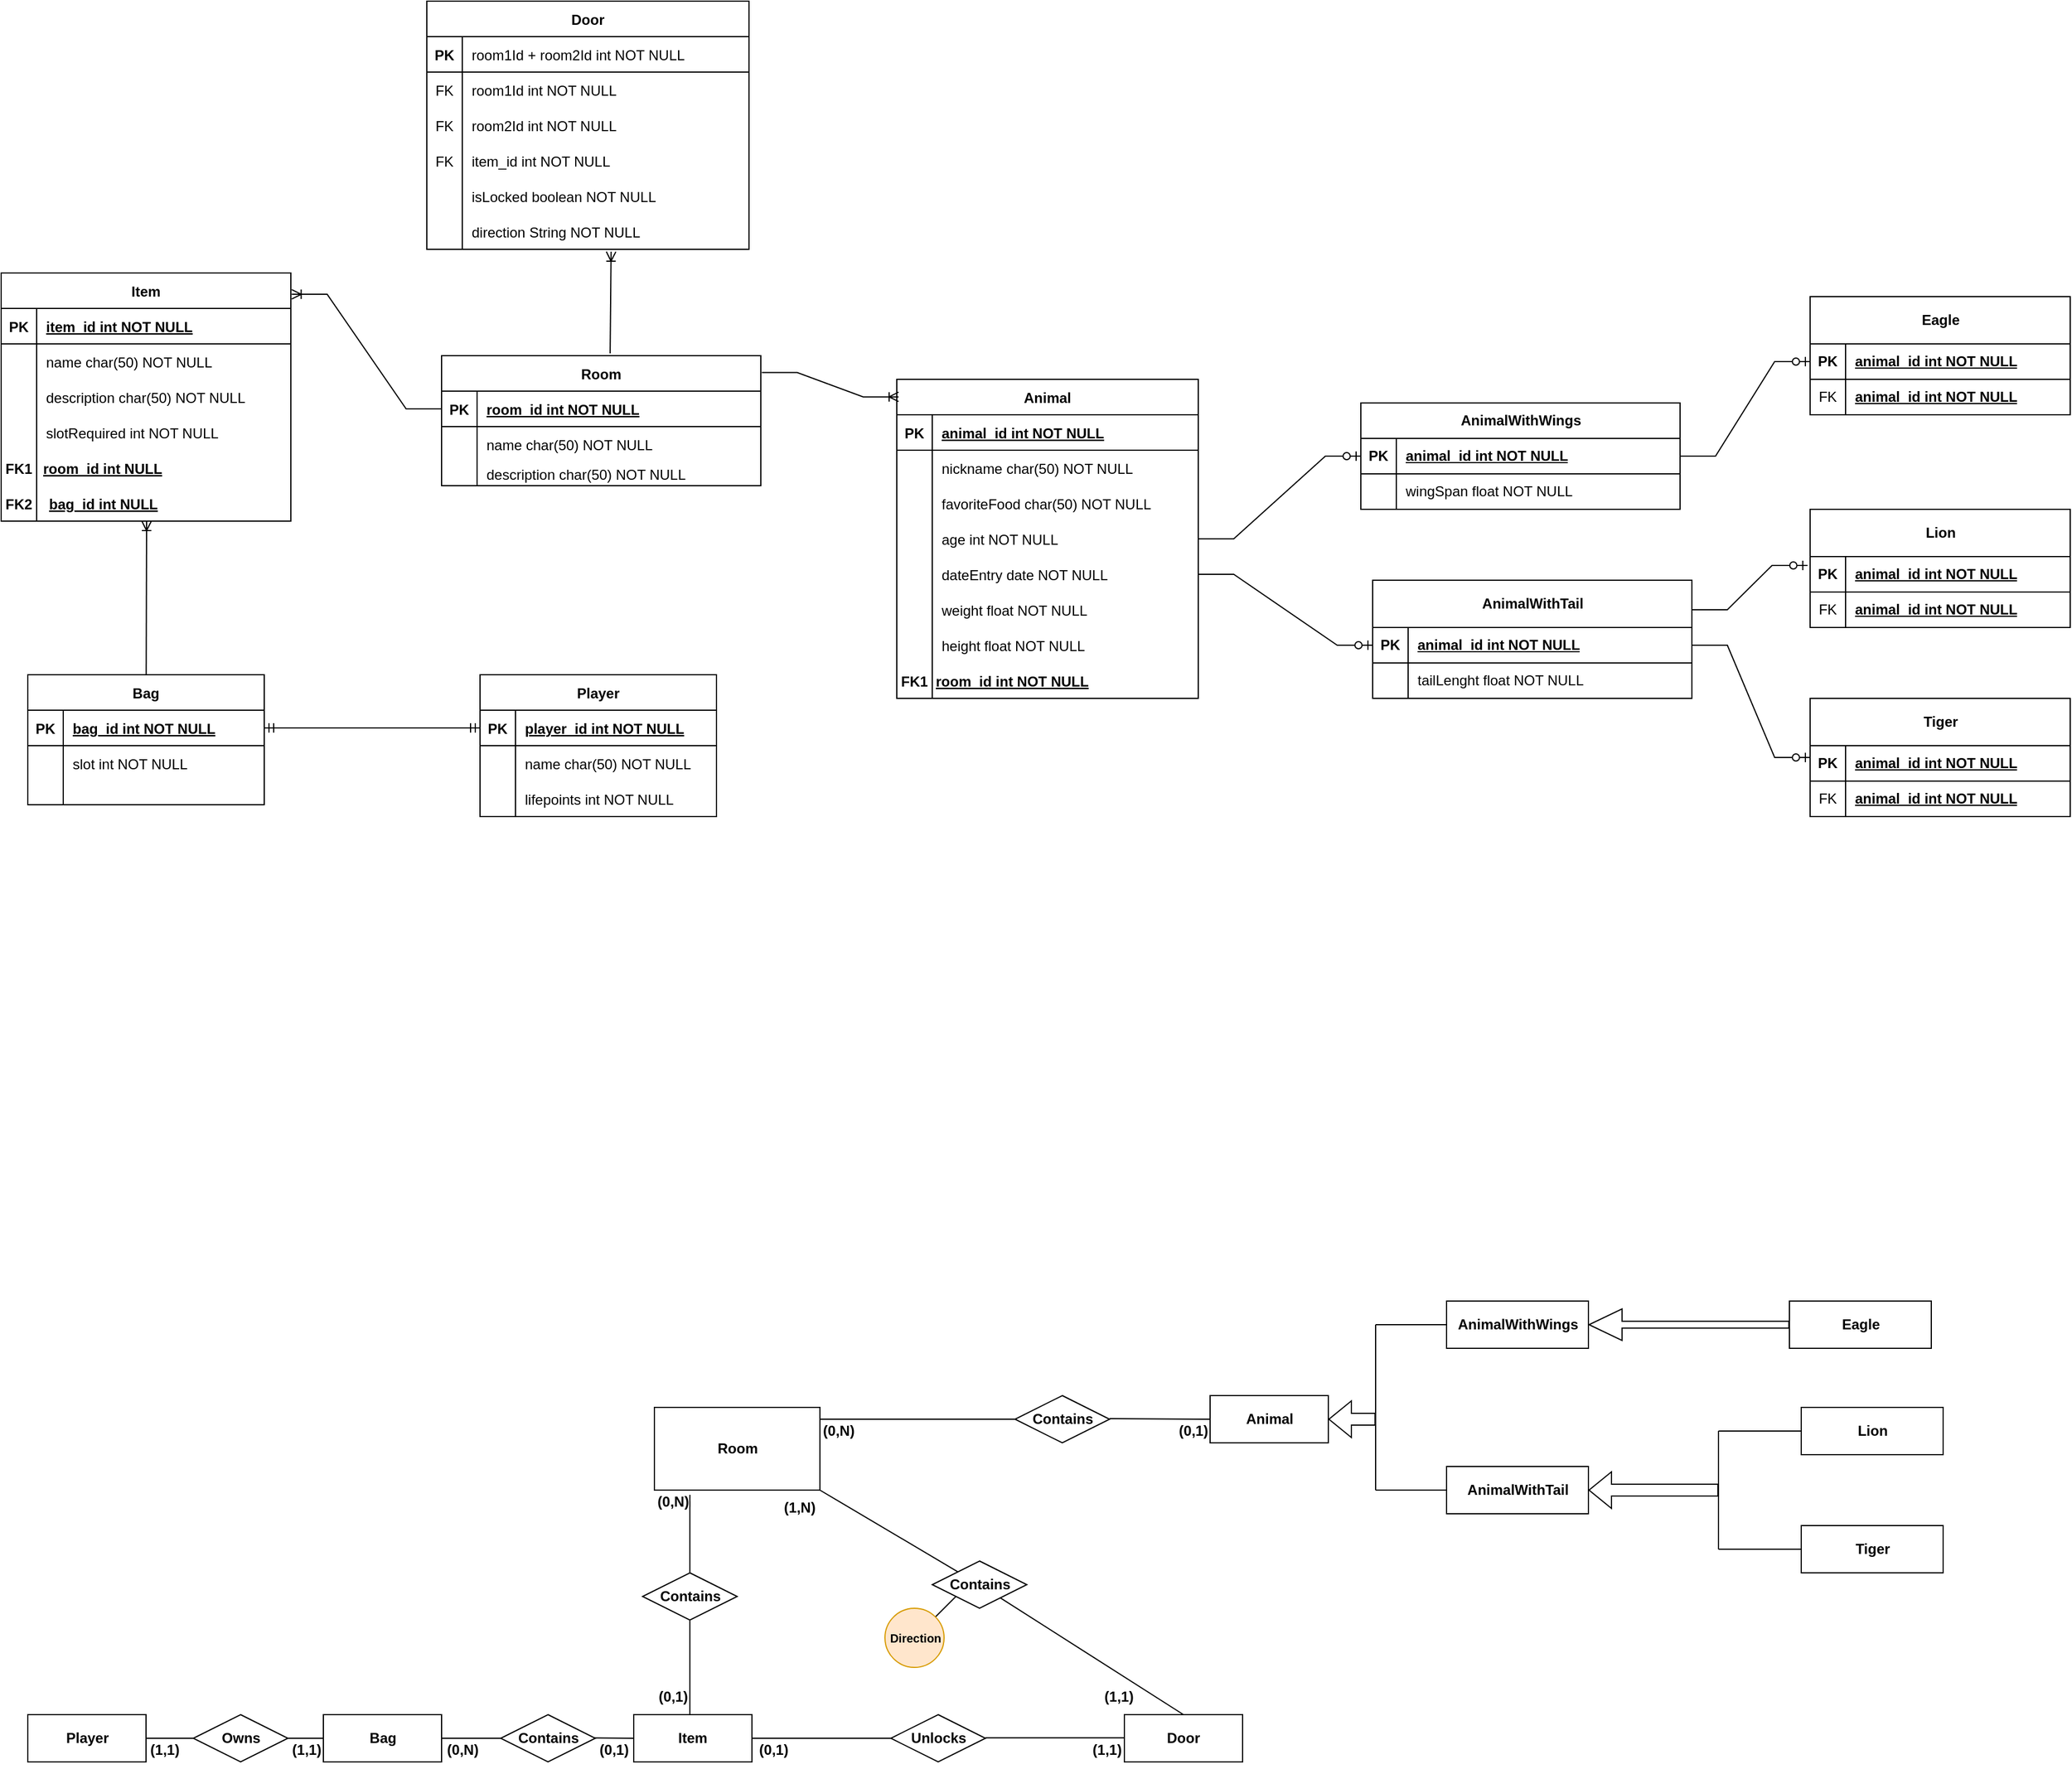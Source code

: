 <mxfile version="24.0.5" type="device">
  <diagram id="R2lEEEUBdFMjLlhIrx00" name="Page-1">
    <mxGraphModel dx="1386" dy="751" grid="1" gridSize="10" guides="1" tooltips="1" connect="1" arrows="1" fold="1" page="1" pageScale="1" pageWidth="850" pageHeight="1100" math="0" shadow="0" extFonts="Permanent Marker^https://fonts.googleapis.com/css?family=Permanent+Marker">
      <root>
        <mxCell id="0" />
        <mxCell id="1" parent="0" />
        <mxCell id="kB7soZWUzMKkuwf9A85N-1" value="Bag" style="shape=table;startSize=30;container=1;collapsible=1;childLayout=tableLayout;fixedRows=1;rowLines=0;fontStyle=1;align=center;resizeLast=1;strokeWidth=1;" parent="1" vertex="1">
          <mxGeometry x="72.5" y="1080" width="200" height="110" as="geometry" />
        </mxCell>
        <mxCell id="kB7soZWUzMKkuwf9A85N-2" value="" style="shape=partialRectangle;collapsible=0;dropTarget=0;pointerEvents=0;fillColor=none;points=[[0,0.5],[1,0.5]];portConstraint=eastwest;top=0;left=0;right=0;bottom=1;strokeWidth=1;" parent="kB7soZWUzMKkuwf9A85N-1" vertex="1">
          <mxGeometry y="30" width="200" height="30" as="geometry" />
        </mxCell>
        <mxCell id="kB7soZWUzMKkuwf9A85N-3" value="PK" style="shape=partialRectangle;overflow=hidden;connectable=0;fillColor=none;top=0;left=0;bottom=0;right=0;fontStyle=1;strokeWidth=1;" parent="kB7soZWUzMKkuwf9A85N-2" vertex="1">
          <mxGeometry width="30" height="30" as="geometry">
            <mxRectangle width="30" height="30" as="alternateBounds" />
          </mxGeometry>
        </mxCell>
        <mxCell id="kB7soZWUzMKkuwf9A85N-4" value="bag_id int NOT NULL " style="shape=partialRectangle;overflow=hidden;connectable=0;fillColor=none;top=0;left=0;bottom=0;right=0;align=left;spacingLeft=6;fontStyle=5;strokeWidth=1;" parent="kB7soZWUzMKkuwf9A85N-2" vertex="1">
          <mxGeometry x="30" width="170" height="30" as="geometry">
            <mxRectangle width="170" height="30" as="alternateBounds" />
          </mxGeometry>
        </mxCell>
        <mxCell id="kB7soZWUzMKkuwf9A85N-5" value="" style="shape=partialRectangle;collapsible=0;dropTarget=0;pointerEvents=0;fillColor=none;points=[[0,0.5],[1,0.5]];portConstraint=eastwest;top=0;left=0;right=0;bottom=0;strokeWidth=1;" parent="kB7soZWUzMKkuwf9A85N-1" vertex="1">
          <mxGeometry y="60" width="200" height="30" as="geometry" />
        </mxCell>
        <mxCell id="kB7soZWUzMKkuwf9A85N-6" value="" style="shape=partialRectangle;overflow=hidden;connectable=0;fillColor=none;top=0;left=0;bottom=0;right=0;strokeWidth=1;" parent="kB7soZWUzMKkuwf9A85N-5" vertex="1">
          <mxGeometry width="30" height="30" as="geometry">
            <mxRectangle width="30" height="30" as="alternateBounds" />
          </mxGeometry>
        </mxCell>
        <mxCell id="kB7soZWUzMKkuwf9A85N-7" value="slot int NOT NULL" style="shape=partialRectangle;overflow=hidden;connectable=0;fillColor=none;top=0;left=0;bottom=0;right=0;align=left;spacingLeft=6;strokeWidth=1;" parent="kB7soZWUzMKkuwf9A85N-5" vertex="1">
          <mxGeometry x="30" width="170" height="30" as="geometry">
            <mxRectangle width="170" height="30" as="alternateBounds" />
          </mxGeometry>
        </mxCell>
        <mxCell id="kB7soZWUzMKkuwf9A85N-8" value="" style="shape=partialRectangle;collapsible=0;dropTarget=0;pointerEvents=0;fillColor=none;points=[[0,0.5],[1,0.5]];portConstraint=eastwest;top=0;left=0;right=0;bottom=0;strokeWidth=1;" parent="kB7soZWUzMKkuwf9A85N-1" vertex="1">
          <mxGeometry y="90" width="200" height="20" as="geometry" />
        </mxCell>
        <mxCell id="kB7soZWUzMKkuwf9A85N-9" value="" style="shape=partialRectangle;overflow=hidden;connectable=0;fillColor=none;top=0;left=0;bottom=0;right=0;strokeWidth=1;" parent="kB7soZWUzMKkuwf9A85N-8" vertex="1">
          <mxGeometry width="30" height="20" as="geometry">
            <mxRectangle width="30" height="20" as="alternateBounds" />
          </mxGeometry>
        </mxCell>
        <mxCell id="kB7soZWUzMKkuwf9A85N-10" value="" style="shape=partialRectangle;overflow=hidden;connectable=0;fillColor=none;top=0;left=0;bottom=0;right=0;align=left;spacingLeft=6;strokeWidth=1;" parent="kB7soZWUzMKkuwf9A85N-8" vertex="1">
          <mxGeometry x="30" width="170" height="20" as="geometry">
            <mxRectangle width="170" height="20" as="alternateBounds" />
          </mxGeometry>
        </mxCell>
        <mxCell id="kB7soZWUzMKkuwf9A85N-11" value="Animal" style="shape=table;startSize=30;container=1;collapsible=1;childLayout=tableLayout;fixedRows=1;rowLines=0;fontStyle=1;align=center;resizeLast=1;strokeWidth=1;" parent="1" vertex="1">
          <mxGeometry x="807.5" y="830" width="255" height="270" as="geometry" />
        </mxCell>
        <mxCell id="kB7soZWUzMKkuwf9A85N-12" value="" style="shape=partialRectangle;collapsible=0;dropTarget=0;pointerEvents=0;fillColor=none;points=[[0,0.5],[1,0.5]];portConstraint=eastwest;top=0;left=0;right=0;bottom=1;strokeWidth=1;" parent="kB7soZWUzMKkuwf9A85N-11" vertex="1">
          <mxGeometry y="30" width="255" height="30" as="geometry" />
        </mxCell>
        <mxCell id="kB7soZWUzMKkuwf9A85N-13" value="PK" style="shape=partialRectangle;overflow=hidden;connectable=0;fillColor=none;top=0;left=0;bottom=0;right=0;fontStyle=1;strokeWidth=1;" parent="kB7soZWUzMKkuwf9A85N-12" vertex="1">
          <mxGeometry width="30" height="30" as="geometry">
            <mxRectangle width="30" height="30" as="alternateBounds" />
          </mxGeometry>
        </mxCell>
        <mxCell id="kB7soZWUzMKkuwf9A85N-14" value="animal_id int NOT NULL " style="shape=partialRectangle;overflow=hidden;connectable=0;fillColor=none;top=0;left=0;bottom=0;right=0;align=left;spacingLeft=6;fontStyle=5;strokeWidth=1;" parent="kB7soZWUzMKkuwf9A85N-12" vertex="1">
          <mxGeometry x="30" width="225" height="30" as="geometry">
            <mxRectangle width="225" height="30" as="alternateBounds" />
          </mxGeometry>
        </mxCell>
        <mxCell id="kB7soZWUzMKkuwf9A85N-15" value="" style="shape=partialRectangle;collapsible=0;dropTarget=0;pointerEvents=0;fillColor=none;points=[[0,0.5],[1,0.5]];portConstraint=eastwest;top=0;left=0;right=0;bottom=0;strokeWidth=1;" parent="kB7soZWUzMKkuwf9A85N-11" vertex="1">
          <mxGeometry y="60" width="255" height="30" as="geometry" />
        </mxCell>
        <mxCell id="kB7soZWUzMKkuwf9A85N-16" value="" style="shape=partialRectangle;overflow=hidden;connectable=0;fillColor=none;top=0;left=0;bottom=0;right=0;strokeWidth=1;" parent="kB7soZWUzMKkuwf9A85N-15" vertex="1">
          <mxGeometry width="30" height="30" as="geometry">
            <mxRectangle width="30" height="30" as="alternateBounds" />
          </mxGeometry>
        </mxCell>
        <mxCell id="kB7soZWUzMKkuwf9A85N-17" value="nickname char(50) NOT NULL" style="shape=partialRectangle;overflow=hidden;connectable=0;fillColor=none;top=0;left=0;bottom=0;right=0;align=left;spacingLeft=6;strokeWidth=1;" parent="kB7soZWUzMKkuwf9A85N-15" vertex="1">
          <mxGeometry x="30" width="225" height="30" as="geometry">
            <mxRectangle width="225" height="30" as="alternateBounds" />
          </mxGeometry>
        </mxCell>
        <mxCell id="kB7soZWUzMKkuwf9A85N-18" value="" style="shape=partialRectangle;collapsible=0;dropTarget=0;pointerEvents=0;fillColor=none;points=[[0,0.5],[1,0.5]];portConstraint=eastwest;top=0;left=0;right=0;bottom=0;strokeWidth=1;" parent="kB7soZWUzMKkuwf9A85N-11" vertex="1">
          <mxGeometry y="90" width="255" height="30" as="geometry" />
        </mxCell>
        <mxCell id="kB7soZWUzMKkuwf9A85N-19" value="" style="shape=partialRectangle;overflow=hidden;connectable=0;fillColor=none;top=0;left=0;bottom=0;right=0;strokeWidth=1;" parent="kB7soZWUzMKkuwf9A85N-18" vertex="1">
          <mxGeometry width="30" height="30" as="geometry">
            <mxRectangle width="30" height="30" as="alternateBounds" />
          </mxGeometry>
        </mxCell>
        <mxCell id="kB7soZWUzMKkuwf9A85N-20" value="favoriteFood char(50) NOT NULL" style="shape=partialRectangle;overflow=hidden;connectable=0;fillColor=none;top=0;left=0;bottom=0;right=0;align=left;spacingLeft=6;strokeWidth=1;" parent="kB7soZWUzMKkuwf9A85N-18" vertex="1">
          <mxGeometry x="30" width="225" height="30" as="geometry">
            <mxRectangle width="225" height="30" as="alternateBounds" />
          </mxGeometry>
        </mxCell>
        <mxCell id="kB7soZWUzMKkuwf9A85N-21" value="" style="shape=partialRectangle;collapsible=0;dropTarget=0;pointerEvents=0;fillColor=none;points=[[0,0.5],[1,0.5]];portConstraint=eastwest;top=0;left=0;right=0;bottom=0;strokeWidth=1;" parent="kB7soZWUzMKkuwf9A85N-11" vertex="1">
          <mxGeometry y="120" width="255" height="30" as="geometry" />
        </mxCell>
        <mxCell id="kB7soZWUzMKkuwf9A85N-22" value="" style="shape=partialRectangle;overflow=hidden;connectable=0;fillColor=none;top=0;left=0;bottom=0;right=0;strokeWidth=1;" parent="kB7soZWUzMKkuwf9A85N-21" vertex="1">
          <mxGeometry width="30" height="30" as="geometry">
            <mxRectangle width="30" height="30" as="alternateBounds" />
          </mxGeometry>
        </mxCell>
        <mxCell id="kB7soZWUzMKkuwf9A85N-23" value="age int NOT NULL" style="shape=partialRectangle;overflow=hidden;connectable=0;fillColor=none;top=0;left=0;bottom=0;right=0;align=left;spacingLeft=6;strokeWidth=1;" parent="kB7soZWUzMKkuwf9A85N-21" vertex="1">
          <mxGeometry x="30" width="225" height="30" as="geometry">
            <mxRectangle width="225" height="30" as="alternateBounds" />
          </mxGeometry>
        </mxCell>
        <mxCell id="kB7soZWUzMKkuwf9A85N-24" value="" style="shape=partialRectangle;collapsible=0;dropTarget=0;pointerEvents=0;fillColor=none;points=[[0,0.5],[1,0.5]];portConstraint=eastwest;top=0;left=0;right=0;bottom=0;strokeWidth=1;" parent="kB7soZWUzMKkuwf9A85N-11" vertex="1">
          <mxGeometry y="150" width="255" height="30" as="geometry" />
        </mxCell>
        <mxCell id="kB7soZWUzMKkuwf9A85N-25" value="" style="shape=partialRectangle;overflow=hidden;connectable=0;fillColor=none;top=0;left=0;bottom=0;right=0;strokeWidth=1;" parent="kB7soZWUzMKkuwf9A85N-24" vertex="1">
          <mxGeometry width="30" height="30" as="geometry">
            <mxRectangle width="30" height="30" as="alternateBounds" />
          </mxGeometry>
        </mxCell>
        <mxCell id="kB7soZWUzMKkuwf9A85N-26" value="dateEntry date NOT NULL" style="shape=partialRectangle;overflow=hidden;connectable=0;fillColor=none;top=0;left=0;bottom=0;right=0;align=left;spacingLeft=6;strokeWidth=1;" parent="kB7soZWUzMKkuwf9A85N-24" vertex="1">
          <mxGeometry x="30" width="225" height="30" as="geometry">
            <mxRectangle width="225" height="30" as="alternateBounds" />
          </mxGeometry>
        </mxCell>
        <mxCell id="kB7soZWUzMKkuwf9A85N-27" value="" style="shape=partialRectangle;collapsible=0;dropTarget=0;pointerEvents=0;fillColor=none;points=[[0,0.5],[1,0.5]];portConstraint=eastwest;top=0;left=0;right=0;bottom=0;strokeWidth=1;" parent="kB7soZWUzMKkuwf9A85N-11" vertex="1">
          <mxGeometry y="180" width="255" height="30" as="geometry" />
        </mxCell>
        <mxCell id="kB7soZWUzMKkuwf9A85N-28" value="" style="shape=partialRectangle;overflow=hidden;connectable=0;fillColor=none;top=0;left=0;bottom=0;right=0;strokeWidth=1;" parent="kB7soZWUzMKkuwf9A85N-27" vertex="1">
          <mxGeometry width="30" height="30" as="geometry">
            <mxRectangle width="30" height="30" as="alternateBounds" />
          </mxGeometry>
        </mxCell>
        <mxCell id="kB7soZWUzMKkuwf9A85N-29" value="weight float NOT NULL" style="shape=partialRectangle;overflow=hidden;connectable=0;fillColor=none;top=0;left=0;bottom=0;right=0;align=left;spacingLeft=6;strokeWidth=1;" parent="kB7soZWUzMKkuwf9A85N-27" vertex="1">
          <mxGeometry x="30" width="225" height="30" as="geometry">
            <mxRectangle width="225" height="30" as="alternateBounds" />
          </mxGeometry>
        </mxCell>
        <mxCell id="kB7soZWUzMKkuwf9A85N-30" value="" style="shape=partialRectangle;collapsible=0;dropTarget=0;pointerEvents=0;fillColor=none;points=[[0,0.5],[1,0.5]];portConstraint=eastwest;top=0;left=0;right=0;bottom=0;strokeWidth=1;" parent="kB7soZWUzMKkuwf9A85N-11" vertex="1">
          <mxGeometry y="210" width="255" height="30" as="geometry" />
        </mxCell>
        <mxCell id="kB7soZWUzMKkuwf9A85N-31" value="" style="shape=partialRectangle;overflow=hidden;connectable=0;fillColor=none;top=0;left=0;bottom=0;right=0;strokeWidth=1;" parent="kB7soZWUzMKkuwf9A85N-30" vertex="1">
          <mxGeometry width="30" height="30" as="geometry">
            <mxRectangle width="30" height="30" as="alternateBounds" />
          </mxGeometry>
        </mxCell>
        <mxCell id="kB7soZWUzMKkuwf9A85N-32" value="height float NOT NULL" style="shape=partialRectangle;overflow=hidden;connectable=0;fillColor=none;top=0;left=0;bottom=0;right=0;align=left;spacingLeft=6;strokeWidth=1;" parent="kB7soZWUzMKkuwf9A85N-30" vertex="1">
          <mxGeometry x="30" width="225" height="30" as="geometry">
            <mxRectangle width="225" height="30" as="alternateBounds" />
          </mxGeometry>
        </mxCell>
        <mxCell id="kB7soZWUzMKkuwf9A85N-33" style="shape=partialRectangle;collapsible=0;dropTarget=0;pointerEvents=0;fillColor=none;points=[[0,0.5],[1,0.5]];portConstraint=eastwest;top=0;left=0;right=0;bottom=0;strokeWidth=1;" parent="kB7soZWUzMKkuwf9A85N-11" vertex="1">
          <mxGeometry y="240" width="255" height="30" as="geometry" />
        </mxCell>
        <mxCell id="kB7soZWUzMKkuwf9A85N-34" style="shape=partialRectangle;overflow=hidden;connectable=0;fillColor=none;top=0;left=0;bottom=0;right=0;strokeWidth=1;" parent="kB7soZWUzMKkuwf9A85N-33" vertex="1">
          <mxGeometry width="30" height="30" as="geometry">
            <mxRectangle width="30" height="30" as="alternateBounds" />
          </mxGeometry>
        </mxCell>
        <mxCell id="kB7soZWUzMKkuwf9A85N-35" style="shape=partialRectangle;overflow=hidden;connectable=0;fillColor=none;top=0;left=0;bottom=0;right=0;align=left;spacingLeft=6;strokeWidth=1;" parent="kB7soZWUzMKkuwf9A85N-33" vertex="1">
          <mxGeometry x="30" width="225" height="30" as="geometry">
            <mxRectangle width="225" height="30" as="alternateBounds" />
          </mxGeometry>
        </mxCell>
        <mxCell id="kB7soZWUzMKkuwf9A85N-36" value="Player" style="shape=table;startSize=30;container=1;collapsible=1;childLayout=tableLayout;fixedRows=1;rowLines=0;fontStyle=1;align=center;resizeLast=1;strokeWidth=1;" parent="1" vertex="1">
          <mxGeometry x="455" y="1080" width="200" height="120" as="geometry" />
        </mxCell>
        <mxCell id="kB7soZWUzMKkuwf9A85N-37" value="" style="shape=partialRectangle;collapsible=0;dropTarget=0;pointerEvents=0;fillColor=none;points=[[0,0.5],[1,0.5]];portConstraint=eastwest;top=0;left=0;right=0;bottom=1;strokeWidth=1;" parent="kB7soZWUzMKkuwf9A85N-36" vertex="1">
          <mxGeometry y="30" width="200" height="30" as="geometry" />
        </mxCell>
        <mxCell id="kB7soZWUzMKkuwf9A85N-38" value="PK" style="shape=partialRectangle;overflow=hidden;connectable=0;fillColor=none;top=0;left=0;bottom=0;right=0;fontStyle=1;strokeWidth=1;" parent="kB7soZWUzMKkuwf9A85N-37" vertex="1">
          <mxGeometry width="30" height="30" as="geometry">
            <mxRectangle width="30" height="30" as="alternateBounds" />
          </mxGeometry>
        </mxCell>
        <mxCell id="kB7soZWUzMKkuwf9A85N-39" value="player_id int NOT NULL " style="shape=partialRectangle;overflow=hidden;connectable=0;fillColor=none;top=0;left=0;bottom=0;right=0;align=left;spacingLeft=6;fontStyle=5;strokeWidth=1;" parent="kB7soZWUzMKkuwf9A85N-37" vertex="1">
          <mxGeometry x="30" width="170" height="30" as="geometry">
            <mxRectangle width="170" height="30" as="alternateBounds" />
          </mxGeometry>
        </mxCell>
        <mxCell id="kB7soZWUzMKkuwf9A85N-40" value="" style="shape=partialRectangle;collapsible=0;dropTarget=0;pointerEvents=0;fillColor=none;points=[[0,0.5],[1,0.5]];portConstraint=eastwest;top=0;left=0;right=0;bottom=0;strokeWidth=1;" parent="kB7soZWUzMKkuwf9A85N-36" vertex="1">
          <mxGeometry y="60" width="200" height="30" as="geometry" />
        </mxCell>
        <mxCell id="kB7soZWUzMKkuwf9A85N-41" value="" style="shape=partialRectangle;overflow=hidden;connectable=0;fillColor=none;top=0;left=0;bottom=0;right=0;strokeWidth=1;" parent="kB7soZWUzMKkuwf9A85N-40" vertex="1">
          <mxGeometry width="30" height="30" as="geometry">
            <mxRectangle width="30" height="30" as="alternateBounds" />
          </mxGeometry>
        </mxCell>
        <mxCell id="kB7soZWUzMKkuwf9A85N-42" value="name char(50) NOT NULL" style="shape=partialRectangle;overflow=hidden;connectable=0;fillColor=none;top=0;left=0;bottom=0;right=0;align=left;spacingLeft=6;strokeWidth=1;" parent="kB7soZWUzMKkuwf9A85N-40" vertex="1">
          <mxGeometry x="30" width="170" height="30" as="geometry">
            <mxRectangle width="170" height="30" as="alternateBounds" />
          </mxGeometry>
        </mxCell>
        <mxCell id="kB7soZWUzMKkuwf9A85N-43" value="" style="shape=partialRectangle;collapsible=0;dropTarget=0;pointerEvents=0;fillColor=none;points=[[0,0.5],[1,0.5]];portConstraint=eastwest;top=0;left=0;right=0;bottom=0;strokeWidth=1;" parent="kB7soZWUzMKkuwf9A85N-36" vertex="1">
          <mxGeometry y="90" width="200" height="30" as="geometry" />
        </mxCell>
        <mxCell id="kB7soZWUzMKkuwf9A85N-44" value="" style="shape=partialRectangle;overflow=hidden;connectable=0;fillColor=none;top=0;left=0;bottom=0;right=0;strokeWidth=1;" parent="kB7soZWUzMKkuwf9A85N-43" vertex="1">
          <mxGeometry width="30" height="30" as="geometry">
            <mxRectangle width="30" height="30" as="alternateBounds" />
          </mxGeometry>
        </mxCell>
        <mxCell id="kB7soZWUzMKkuwf9A85N-45" value="lifepoints int NOT NULL" style="shape=partialRectangle;overflow=hidden;connectable=0;fillColor=none;top=0;left=0;bottom=0;right=0;align=left;spacingLeft=6;strokeWidth=1;" parent="kB7soZWUzMKkuwf9A85N-43" vertex="1">
          <mxGeometry x="30" width="170" height="30" as="geometry">
            <mxRectangle width="170" height="30" as="alternateBounds" />
          </mxGeometry>
        </mxCell>
        <mxCell id="kB7soZWUzMKkuwf9A85N-46" value="Item" style="shape=table;startSize=30;container=1;collapsible=1;childLayout=tableLayout;fixedRows=1;rowLines=0;fontStyle=1;align=center;resizeLast=1;strokeWidth=1;" parent="1" vertex="1">
          <mxGeometry x="50" y="740" width="245" height="210" as="geometry" />
        </mxCell>
        <mxCell id="kB7soZWUzMKkuwf9A85N-47" value="" style="shape=partialRectangle;collapsible=0;dropTarget=0;pointerEvents=0;fillColor=none;points=[[0,0.5],[1,0.5]];portConstraint=eastwest;top=0;left=0;right=0;bottom=1;strokeWidth=1;" parent="kB7soZWUzMKkuwf9A85N-46" vertex="1">
          <mxGeometry y="30" width="245" height="30" as="geometry" />
        </mxCell>
        <mxCell id="kB7soZWUzMKkuwf9A85N-48" value="PK" style="shape=partialRectangle;overflow=hidden;connectable=0;fillColor=none;top=0;left=0;bottom=0;right=0;fontStyle=1;strokeWidth=1;" parent="kB7soZWUzMKkuwf9A85N-47" vertex="1">
          <mxGeometry width="30" height="30" as="geometry">
            <mxRectangle width="30" height="30" as="alternateBounds" />
          </mxGeometry>
        </mxCell>
        <mxCell id="kB7soZWUzMKkuwf9A85N-49" value="item_id int NOT NULL " style="shape=partialRectangle;overflow=hidden;connectable=0;fillColor=none;top=0;left=0;bottom=0;right=0;align=left;spacingLeft=6;fontStyle=5;strokeWidth=1;" parent="kB7soZWUzMKkuwf9A85N-47" vertex="1">
          <mxGeometry x="30" width="215" height="30" as="geometry">
            <mxRectangle width="215" height="30" as="alternateBounds" />
          </mxGeometry>
        </mxCell>
        <mxCell id="kB7soZWUzMKkuwf9A85N-50" value="" style="shape=partialRectangle;collapsible=0;dropTarget=0;pointerEvents=0;fillColor=none;points=[[0,0.5],[1,0.5]];portConstraint=eastwest;top=0;left=0;right=0;bottom=0;strokeWidth=1;" parent="kB7soZWUzMKkuwf9A85N-46" vertex="1">
          <mxGeometry y="60" width="245" height="30" as="geometry" />
        </mxCell>
        <mxCell id="kB7soZWUzMKkuwf9A85N-51" value="" style="shape=partialRectangle;overflow=hidden;connectable=0;fillColor=none;top=0;left=0;bottom=0;right=0;strokeWidth=1;" parent="kB7soZWUzMKkuwf9A85N-50" vertex="1">
          <mxGeometry width="30" height="30" as="geometry">
            <mxRectangle width="30" height="30" as="alternateBounds" />
          </mxGeometry>
        </mxCell>
        <mxCell id="kB7soZWUzMKkuwf9A85N-52" value="name char(50) NOT NULL" style="shape=partialRectangle;overflow=hidden;connectable=0;fillColor=none;top=0;left=0;bottom=0;right=0;align=left;spacingLeft=6;strokeWidth=1;" parent="kB7soZWUzMKkuwf9A85N-50" vertex="1">
          <mxGeometry x="30" width="215" height="30" as="geometry">
            <mxRectangle width="215" height="30" as="alternateBounds" />
          </mxGeometry>
        </mxCell>
        <mxCell id="kB7soZWUzMKkuwf9A85N-53" value="" style="shape=partialRectangle;collapsible=0;dropTarget=0;pointerEvents=0;fillColor=none;points=[[0,0.5],[1,0.5]];portConstraint=eastwest;top=0;left=0;right=0;bottom=0;strokeWidth=1;" parent="kB7soZWUzMKkuwf9A85N-46" vertex="1">
          <mxGeometry y="90" width="245" height="30" as="geometry" />
        </mxCell>
        <mxCell id="kB7soZWUzMKkuwf9A85N-54" value="" style="shape=partialRectangle;overflow=hidden;connectable=0;fillColor=none;top=0;left=0;bottom=0;right=0;strokeWidth=1;" parent="kB7soZWUzMKkuwf9A85N-53" vertex="1">
          <mxGeometry width="30" height="30" as="geometry">
            <mxRectangle width="30" height="30" as="alternateBounds" />
          </mxGeometry>
        </mxCell>
        <mxCell id="kB7soZWUzMKkuwf9A85N-55" value="description char(50) NOT NULL" style="shape=partialRectangle;overflow=hidden;connectable=0;fillColor=none;top=0;left=0;bottom=0;right=0;align=left;spacingLeft=6;strokeWidth=1;" parent="kB7soZWUzMKkuwf9A85N-53" vertex="1">
          <mxGeometry x="30" width="215" height="30" as="geometry">
            <mxRectangle width="215" height="30" as="alternateBounds" />
          </mxGeometry>
        </mxCell>
        <mxCell id="kB7soZWUzMKkuwf9A85N-56" value="" style="shape=partialRectangle;collapsible=0;dropTarget=0;pointerEvents=0;fillColor=none;points=[[0,0.5],[1,0.5]];portConstraint=eastwest;top=0;left=0;right=0;bottom=0;strokeWidth=1;" parent="kB7soZWUzMKkuwf9A85N-46" vertex="1">
          <mxGeometry y="120" width="245" height="30" as="geometry" />
        </mxCell>
        <mxCell id="kB7soZWUzMKkuwf9A85N-57" value="" style="shape=partialRectangle;overflow=hidden;connectable=0;fillColor=none;top=0;left=0;bottom=0;right=0;strokeWidth=1;" parent="kB7soZWUzMKkuwf9A85N-56" vertex="1">
          <mxGeometry width="30" height="30" as="geometry">
            <mxRectangle width="30" height="30" as="alternateBounds" />
          </mxGeometry>
        </mxCell>
        <mxCell id="kB7soZWUzMKkuwf9A85N-58" value="slotRequired int NOT NULL" style="shape=partialRectangle;overflow=hidden;connectable=0;fillColor=none;top=0;left=0;bottom=0;right=0;align=left;spacingLeft=6;strokeWidth=1;" parent="kB7soZWUzMKkuwf9A85N-56" vertex="1">
          <mxGeometry x="30" width="215" height="30" as="geometry">
            <mxRectangle width="215" height="30" as="alternateBounds" />
          </mxGeometry>
        </mxCell>
        <mxCell id="kB7soZWUzMKkuwf9A85N-59" style="shape=partialRectangle;collapsible=0;dropTarget=0;pointerEvents=0;fillColor=none;points=[[0,0.5],[1,0.5]];portConstraint=eastwest;top=0;left=0;right=0;bottom=0;strokeWidth=1;" parent="kB7soZWUzMKkuwf9A85N-46" vertex="1">
          <mxGeometry y="150" width="245" height="30" as="geometry" />
        </mxCell>
        <mxCell id="kB7soZWUzMKkuwf9A85N-60" style="shape=partialRectangle;overflow=hidden;connectable=0;fillColor=none;top=0;left=0;bottom=0;right=0;strokeWidth=1;" parent="kB7soZWUzMKkuwf9A85N-59" vertex="1">
          <mxGeometry width="30" height="30" as="geometry">
            <mxRectangle width="30" height="30" as="alternateBounds" />
          </mxGeometry>
        </mxCell>
        <mxCell id="kB7soZWUzMKkuwf9A85N-61" style="shape=partialRectangle;overflow=hidden;connectable=0;fillColor=none;top=0;left=0;bottom=0;right=0;align=left;spacingLeft=6;strokeWidth=1;" parent="kB7soZWUzMKkuwf9A85N-59" vertex="1">
          <mxGeometry x="30" width="215" height="30" as="geometry">
            <mxRectangle width="215" height="30" as="alternateBounds" />
          </mxGeometry>
        </mxCell>
        <mxCell id="kB7soZWUzMKkuwf9A85N-62" style="shape=partialRectangle;collapsible=0;dropTarget=0;pointerEvents=0;fillColor=none;points=[[0,0.5],[1,0.5]];portConstraint=eastwest;top=0;left=0;right=0;bottom=0;strokeWidth=1;" parent="kB7soZWUzMKkuwf9A85N-46" vertex="1">
          <mxGeometry y="180" width="245" height="30" as="geometry" />
        </mxCell>
        <mxCell id="kB7soZWUzMKkuwf9A85N-63" style="shape=partialRectangle;overflow=hidden;connectable=0;fillColor=none;top=0;left=0;bottom=0;right=0;strokeWidth=1;" parent="kB7soZWUzMKkuwf9A85N-62" vertex="1">
          <mxGeometry width="30" height="30" as="geometry">
            <mxRectangle width="30" height="30" as="alternateBounds" />
          </mxGeometry>
        </mxCell>
        <mxCell id="kB7soZWUzMKkuwf9A85N-64" style="shape=partialRectangle;overflow=hidden;connectable=0;fillColor=none;top=0;left=0;bottom=0;right=0;align=left;spacingLeft=6;strokeWidth=1;" parent="kB7soZWUzMKkuwf9A85N-62" vertex="1">
          <mxGeometry x="30" width="215" height="30" as="geometry">
            <mxRectangle width="215" height="30" as="alternateBounds" />
          </mxGeometry>
        </mxCell>
        <mxCell id="kB7soZWUzMKkuwf9A85N-65" value="Room" style="shape=table;startSize=30;container=1;collapsible=1;childLayout=tableLayout;fixedRows=1;rowLines=0;fontStyle=1;align=center;resizeLast=1;strokeWidth=1;" parent="1" vertex="1">
          <mxGeometry x="422.5" y="810" width="270" height="110" as="geometry" />
        </mxCell>
        <mxCell id="kB7soZWUzMKkuwf9A85N-66" value="" style="shape=partialRectangle;collapsible=0;dropTarget=0;pointerEvents=0;fillColor=none;points=[[0,0.5],[1,0.5]];portConstraint=eastwest;top=0;left=0;right=0;bottom=1;strokeWidth=1;" parent="kB7soZWUzMKkuwf9A85N-65" vertex="1">
          <mxGeometry y="30" width="270" height="30" as="geometry" />
        </mxCell>
        <mxCell id="kB7soZWUzMKkuwf9A85N-67" value="PK" style="shape=partialRectangle;overflow=hidden;connectable=0;fillColor=none;top=0;left=0;bottom=0;right=0;fontStyle=1;strokeWidth=1;" parent="kB7soZWUzMKkuwf9A85N-66" vertex="1">
          <mxGeometry width="30" height="30" as="geometry">
            <mxRectangle width="30" height="30" as="alternateBounds" />
          </mxGeometry>
        </mxCell>
        <mxCell id="kB7soZWUzMKkuwf9A85N-68" value="room_id int NOT NULL " style="shape=partialRectangle;overflow=hidden;connectable=0;fillColor=none;top=0;left=0;bottom=0;right=0;align=left;spacingLeft=6;fontStyle=5;strokeWidth=1;" parent="kB7soZWUzMKkuwf9A85N-66" vertex="1">
          <mxGeometry x="30" width="240" height="30" as="geometry">
            <mxRectangle width="240" height="30" as="alternateBounds" />
          </mxGeometry>
        </mxCell>
        <mxCell id="kB7soZWUzMKkuwf9A85N-69" value="" style="shape=partialRectangle;collapsible=0;dropTarget=0;pointerEvents=0;fillColor=none;points=[[0,0.5],[1,0.5]];portConstraint=eastwest;top=0;left=0;right=0;bottom=0;strokeWidth=1;" parent="kB7soZWUzMKkuwf9A85N-65" vertex="1">
          <mxGeometry y="60" width="270" height="30" as="geometry" />
        </mxCell>
        <mxCell id="kB7soZWUzMKkuwf9A85N-70" value="" style="shape=partialRectangle;overflow=hidden;connectable=0;fillColor=none;top=0;left=0;bottom=0;right=0;strokeWidth=1;" parent="kB7soZWUzMKkuwf9A85N-69" vertex="1">
          <mxGeometry width="30" height="30" as="geometry">
            <mxRectangle width="30" height="30" as="alternateBounds" />
          </mxGeometry>
        </mxCell>
        <mxCell id="kB7soZWUzMKkuwf9A85N-71" value="name char(50) NOT NULL" style="shape=partialRectangle;overflow=hidden;connectable=0;fillColor=none;top=0;left=0;bottom=0;right=0;align=left;spacingLeft=6;strokeWidth=1;" parent="kB7soZWUzMKkuwf9A85N-69" vertex="1">
          <mxGeometry x="30" width="240" height="30" as="geometry">
            <mxRectangle width="240" height="30" as="alternateBounds" />
          </mxGeometry>
        </mxCell>
        <mxCell id="kB7soZWUzMKkuwf9A85N-72" value="" style="shape=partialRectangle;collapsible=0;dropTarget=0;pointerEvents=0;fillColor=none;points=[[0,0.5],[1,0.5]];portConstraint=eastwest;top=0;left=0;right=0;bottom=0;strokeWidth=1;" parent="kB7soZWUzMKkuwf9A85N-65" vertex="1">
          <mxGeometry y="90" width="270" height="20" as="geometry" />
        </mxCell>
        <mxCell id="kB7soZWUzMKkuwf9A85N-73" value="" style="shape=partialRectangle;overflow=hidden;connectable=0;fillColor=none;top=0;left=0;bottom=0;right=0;strokeWidth=1;" parent="kB7soZWUzMKkuwf9A85N-72" vertex="1">
          <mxGeometry width="30" height="20" as="geometry">
            <mxRectangle width="30" height="20" as="alternateBounds" />
          </mxGeometry>
        </mxCell>
        <mxCell id="kB7soZWUzMKkuwf9A85N-74" value="description char(50) NOT NULL" style="shape=partialRectangle;overflow=hidden;connectable=0;fillColor=none;top=0;left=0;bottom=0;right=0;align=left;spacingLeft=6;strokeWidth=1;" parent="kB7soZWUzMKkuwf9A85N-72" vertex="1">
          <mxGeometry x="30" width="240" height="20" as="geometry">
            <mxRectangle width="240" height="20" as="alternateBounds" />
          </mxGeometry>
        </mxCell>
        <mxCell id="kB7soZWUzMKkuwf9A85N-75" value="Door" style="shape=table;startSize=30;container=1;collapsible=1;childLayout=tableLayout;fixedRows=1;rowLines=0;fontStyle=1;align=center;resizeLast=1;strokeWidth=1;" parent="1" vertex="1">
          <mxGeometry x="410" y="510" width="272.5" height="210" as="geometry" />
        </mxCell>
        <mxCell id="kB7soZWUzMKkuwf9A85N-76" value="" style="shape=partialRectangle;collapsible=0;dropTarget=0;pointerEvents=0;fillColor=none;points=[[0,0.5],[1,0.5]];portConstraint=eastwest;top=0;left=0;right=0;bottom=1;strokeWidth=1;" parent="kB7soZWUzMKkuwf9A85N-75" vertex="1">
          <mxGeometry y="30" width="272.5" height="30" as="geometry" />
        </mxCell>
        <mxCell id="kB7soZWUzMKkuwf9A85N-77" value="PK" style="shape=partialRectangle;overflow=hidden;connectable=0;fillColor=none;top=0;left=0;bottom=0;right=0;fontStyle=1;strokeWidth=1;" parent="kB7soZWUzMKkuwf9A85N-76" vertex="1">
          <mxGeometry width="30" height="30" as="geometry">
            <mxRectangle width="30" height="30" as="alternateBounds" />
          </mxGeometry>
        </mxCell>
        <mxCell id="kB7soZWUzMKkuwf9A85N-78" value="" style="shape=partialRectangle;overflow=hidden;connectable=0;fillColor=none;top=0;left=0;bottom=0;right=0;align=left;spacingLeft=6;fontStyle=5;strokeWidth=1;" parent="kB7soZWUzMKkuwf9A85N-76" vertex="1">
          <mxGeometry x="30" width="242.5" height="30" as="geometry">
            <mxRectangle width="242.5" height="30" as="alternateBounds" />
          </mxGeometry>
        </mxCell>
        <mxCell id="kB7soZWUzMKkuwf9A85N-79" value="" style="shape=partialRectangle;collapsible=0;dropTarget=0;pointerEvents=0;fillColor=none;points=[[0,0.5],[1,0.5]];portConstraint=eastwest;top=0;left=0;right=0;bottom=0;strokeWidth=1;" parent="kB7soZWUzMKkuwf9A85N-75" vertex="1">
          <mxGeometry y="60" width="272.5" height="30" as="geometry" />
        </mxCell>
        <mxCell id="kB7soZWUzMKkuwf9A85N-80" value="FK" style="shape=partialRectangle;overflow=hidden;connectable=0;fillColor=none;top=0;left=0;bottom=0;right=0;strokeWidth=1;" parent="kB7soZWUzMKkuwf9A85N-79" vertex="1">
          <mxGeometry width="30" height="30" as="geometry">
            <mxRectangle width="30" height="30" as="alternateBounds" />
          </mxGeometry>
        </mxCell>
        <mxCell id="kB7soZWUzMKkuwf9A85N-81" value="room1Id int NOT NULL" style="shape=partialRectangle;overflow=hidden;connectable=0;fillColor=none;top=0;left=0;bottom=0;right=0;align=left;spacingLeft=6;strokeWidth=1;" parent="kB7soZWUzMKkuwf9A85N-79" vertex="1">
          <mxGeometry x="30" width="242.5" height="30" as="geometry">
            <mxRectangle width="242.5" height="30" as="alternateBounds" />
          </mxGeometry>
        </mxCell>
        <mxCell id="kB7soZWUzMKkuwf9A85N-82" value="" style="shape=partialRectangle;collapsible=0;dropTarget=0;pointerEvents=0;fillColor=none;points=[[0,0.5],[1,0.5]];portConstraint=eastwest;top=0;left=0;right=0;bottom=0;strokeWidth=1;" parent="kB7soZWUzMKkuwf9A85N-75" vertex="1">
          <mxGeometry y="90" width="272.5" height="30" as="geometry" />
        </mxCell>
        <mxCell id="kB7soZWUzMKkuwf9A85N-83" value="FK" style="shape=partialRectangle;overflow=hidden;connectable=0;fillColor=none;top=0;left=0;bottom=0;right=0;strokeWidth=1;" parent="kB7soZWUzMKkuwf9A85N-82" vertex="1">
          <mxGeometry width="30" height="30" as="geometry">
            <mxRectangle width="30" height="30" as="alternateBounds" />
          </mxGeometry>
        </mxCell>
        <mxCell id="kB7soZWUzMKkuwf9A85N-84" value="" style="shape=partialRectangle;overflow=hidden;connectable=0;fillColor=none;top=0;left=0;bottom=0;right=0;align=left;spacingLeft=6;strokeWidth=1;" parent="kB7soZWUzMKkuwf9A85N-82" vertex="1">
          <mxGeometry x="30" width="242.5" height="30" as="geometry">
            <mxRectangle width="242.5" height="30" as="alternateBounds" />
          </mxGeometry>
        </mxCell>
        <mxCell id="kB7soZWUzMKkuwf9A85N-85" style="shape=partialRectangle;collapsible=0;dropTarget=0;pointerEvents=0;fillColor=none;points=[[0,0.5],[1,0.5]];portConstraint=eastwest;top=0;left=0;right=0;bottom=0;strokeWidth=1;" parent="kB7soZWUzMKkuwf9A85N-75" vertex="1">
          <mxGeometry y="120" width="272.5" height="30" as="geometry" />
        </mxCell>
        <mxCell id="kB7soZWUzMKkuwf9A85N-86" value="FK" style="shape=partialRectangle;overflow=hidden;connectable=0;fillColor=none;top=0;left=0;bottom=0;right=0;strokeWidth=1;" parent="kB7soZWUzMKkuwf9A85N-85" vertex="1">
          <mxGeometry width="30" height="30" as="geometry">
            <mxRectangle width="30" height="30" as="alternateBounds" />
          </mxGeometry>
        </mxCell>
        <mxCell id="kB7soZWUzMKkuwf9A85N-87" style="shape=partialRectangle;overflow=hidden;connectable=0;fillColor=none;top=0;left=0;bottom=0;right=0;align=left;spacingLeft=6;strokeWidth=1;" parent="kB7soZWUzMKkuwf9A85N-85" vertex="1">
          <mxGeometry x="30" width="242.5" height="30" as="geometry">
            <mxRectangle width="242.5" height="30" as="alternateBounds" />
          </mxGeometry>
        </mxCell>
        <mxCell id="kB7soZWUzMKkuwf9A85N-88" style="shape=partialRectangle;collapsible=0;dropTarget=0;pointerEvents=0;fillColor=none;points=[[0,0.5],[1,0.5]];portConstraint=eastwest;top=0;left=0;right=0;bottom=0;strokeWidth=1;" parent="kB7soZWUzMKkuwf9A85N-75" vertex="1">
          <mxGeometry y="150" width="272.5" height="30" as="geometry" />
        </mxCell>
        <mxCell id="kB7soZWUzMKkuwf9A85N-89" style="shape=partialRectangle;overflow=hidden;connectable=0;fillColor=none;top=0;left=0;bottom=0;right=0;strokeWidth=1;" parent="kB7soZWUzMKkuwf9A85N-88" vertex="1">
          <mxGeometry width="30" height="30" as="geometry">
            <mxRectangle width="30" height="30" as="alternateBounds" />
          </mxGeometry>
        </mxCell>
        <mxCell id="kB7soZWUzMKkuwf9A85N-90" value="isLocked boolean NOT NULL" style="shape=partialRectangle;overflow=hidden;connectable=0;fillColor=none;top=0;left=0;bottom=0;right=0;align=left;spacingLeft=6;strokeWidth=1;" parent="kB7soZWUzMKkuwf9A85N-88" vertex="1">
          <mxGeometry x="30" width="242.5" height="30" as="geometry">
            <mxRectangle width="242.5" height="30" as="alternateBounds" />
          </mxGeometry>
        </mxCell>
        <mxCell id="9O_AuB_PkUSJ0llBJqoy-8" style="shape=partialRectangle;collapsible=0;dropTarget=0;pointerEvents=0;fillColor=none;points=[[0,0.5],[1,0.5]];portConstraint=eastwest;top=0;left=0;right=0;bottom=0;strokeWidth=1;" parent="kB7soZWUzMKkuwf9A85N-75" vertex="1">
          <mxGeometry y="180" width="272.5" height="30" as="geometry" />
        </mxCell>
        <mxCell id="9O_AuB_PkUSJ0llBJqoy-9" style="shape=partialRectangle;overflow=hidden;connectable=0;fillColor=none;top=0;left=0;bottom=0;right=0;strokeWidth=1;" parent="9O_AuB_PkUSJ0llBJqoy-8" vertex="1">
          <mxGeometry width="30" height="30" as="geometry">
            <mxRectangle width="30" height="30" as="alternateBounds" />
          </mxGeometry>
        </mxCell>
        <mxCell id="9O_AuB_PkUSJ0llBJqoy-10" value="direction String NOT NULL" style="shape=partialRectangle;overflow=hidden;connectable=0;fillColor=none;top=0;left=0;bottom=0;right=0;align=left;spacingLeft=6;strokeWidth=1;" parent="9O_AuB_PkUSJ0llBJqoy-8" vertex="1">
          <mxGeometry x="30" width="242.5" height="30" as="geometry">
            <mxRectangle width="242.5" height="30" as="alternateBounds" />
          </mxGeometry>
        </mxCell>
        <mxCell id="kB7soZWUzMKkuwf9A85N-91" value="room1Id + room2Id int NOT NULL" style="shape=partialRectangle;overflow=hidden;connectable=0;fillColor=none;top=0;left=0;bottom=0;right=0;align=left;spacingLeft=6;strokeWidth=1;" parent="1" vertex="1">
          <mxGeometry x="440" y="540" width="240" height="30" as="geometry">
            <mxRectangle width="240" height="30" as="alternateBounds" />
          </mxGeometry>
        </mxCell>
        <mxCell id="kB7soZWUzMKkuwf9A85N-92" value="room2Id int NOT NULL" style="shape=partialRectangle;overflow=hidden;connectable=0;fillColor=none;top=0;left=0;bottom=0;right=0;align=left;spacingLeft=6;strokeWidth=1;" parent="1" vertex="1">
          <mxGeometry x="440" y="600" width="240" height="30" as="geometry">
            <mxRectangle width="240" height="30" as="alternateBounds" />
          </mxGeometry>
        </mxCell>
        <mxCell id="kB7soZWUzMKkuwf9A85N-93" value="item_id int NOT NULL" style="shape=partialRectangle;overflow=hidden;connectable=0;fillColor=none;top=0;left=0;bottom=0;right=0;align=left;spacingLeft=6;strokeWidth=1;" parent="1" vertex="1">
          <mxGeometry x="440" y="630" width="240" height="30" as="geometry">
            <mxRectangle width="240" height="30" as="alternateBounds" />
          </mxGeometry>
        </mxCell>
        <mxCell id="kB7soZWUzMKkuwf9A85N-94" value="FK1" style="shape=partialRectangle;overflow=hidden;connectable=0;fillColor=none;top=0;left=0;bottom=0;right=0;fontStyle=1;strokeWidth=1;" parent="1" vertex="1">
          <mxGeometry x="50" y="890" width="30" height="30" as="geometry">
            <mxRectangle width="30" height="30" as="alternateBounds" />
          </mxGeometry>
        </mxCell>
        <mxCell id="kB7soZWUzMKkuwf9A85N-95" value="FK2" style="shape=partialRectangle;overflow=hidden;connectable=0;fillColor=none;top=0;left=0;bottom=0;right=0;fontStyle=1;strokeWidth=1;" parent="1" vertex="1">
          <mxGeometry x="50" y="920" width="30" height="30" as="geometry">
            <mxRectangle width="30" height="30" as="alternateBounds" />
          </mxGeometry>
        </mxCell>
        <mxCell id="kB7soZWUzMKkuwf9A85N-96" value="room_id int NULL " style="shape=partialRectangle;overflow=hidden;connectable=0;fillColor=none;top=0;left=0;bottom=0;right=0;align=left;spacingLeft=6;fontStyle=5;strokeWidth=1;" parent="1" vertex="1">
          <mxGeometry x="77.5" y="890" width="240" height="30" as="geometry">
            <mxRectangle width="240" height="30" as="alternateBounds" />
          </mxGeometry>
        </mxCell>
        <mxCell id="kB7soZWUzMKkuwf9A85N-97" value="bag_id int NULL " style="shape=partialRectangle;overflow=hidden;connectable=0;fillColor=none;top=0;left=0;bottom=0;right=0;align=left;spacingLeft=6;fontStyle=5;strokeWidth=1;" parent="1" vertex="1">
          <mxGeometry x="82.5" y="920" width="170" height="30" as="geometry">
            <mxRectangle width="170" height="30" as="alternateBounds" />
          </mxGeometry>
        </mxCell>
        <mxCell id="kB7soZWUzMKkuwf9A85N-98" value="room_id int NOT NULL " style="shape=partialRectangle;overflow=hidden;connectable=0;fillColor=none;top=0;left=0;bottom=0;right=0;align=left;spacingLeft=6;fontStyle=5;strokeWidth=1;" parent="1" vertex="1">
          <mxGeometry x="832.5" y="1070" width="240" height="30" as="geometry">
            <mxRectangle width="240" height="30" as="alternateBounds" />
          </mxGeometry>
        </mxCell>
        <mxCell id="kB7soZWUzMKkuwf9A85N-99" value="FK1" style="shape=partialRectangle;overflow=hidden;connectable=0;fillColor=none;top=0;left=0;bottom=0;right=0;fontStyle=1;strokeWidth=1;" parent="1" vertex="1">
          <mxGeometry x="807.5" y="1070" width="30" height="30" as="geometry">
            <mxRectangle width="30" height="30" as="alternateBounds" />
          </mxGeometry>
        </mxCell>
        <mxCell id="kB7soZWUzMKkuwf9A85N-100" value="AnimalWithWings" style="shape=table;startSize=30;container=1;collapsible=1;childLayout=tableLayout;fixedRows=1;rowLines=0;fontStyle=1;align=center;resizeLast=1;html=1;" parent="1" vertex="1">
          <mxGeometry x="1200" y="850" width="270.0" height="90" as="geometry" />
        </mxCell>
        <mxCell id="kB7soZWUzMKkuwf9A85N-101" value="" style="shape=tableRow;horizontal=0;startSize=0;swimlaneHead=0;swimlaneBody=0;fillColor=none;collapsible=0;dropTarget=0;points=[[0,0.5],[1,0.5]];portConstraint=eastwest;top=0;left=0;right=0;bottom=1;" parent="kB7soZWUzMKkuwf9A85N-100" vertex="1">
          <mxGeometry y="30" width="270.0" height="30" as="geometry" />
        </mxCell>
        <mxCell id="kB7soZWUzMKkuwf9A85N-102" value="PK" style="shape=partialRectangle;connectable=0;fillColor=none;top=0;left=0;bottom=0;right=0;fontStyle=1;overflow=hidden;whiteSpace=wrap;html=1;" parent="kB7soZWUzMKkuwf9A85N-101" vertex="1">
          <mxGeometry width="30" height="30" as="geometry">
            <mxRectangle width="30" height="30" as="alternateBounds" />
          </mxGeometry>
        </mxCell>
        <mxCell id="kB7soZWUzMKkuwf9A85N-103" value="&lt;span style=&quot;text-wrap: nowrap;&quot;&gt;animal_id&amp;nbsp;int NOT NULL&lt;/span&gt;" style="shape=partialRectangle;connectable=0;fillColor=none;top=0;left=0;bottom=0;right=0;align=left;spacingLeft=6;fontStyle=5;overflow=hidden;whiteSpace=wrap;html=1;" parent="kB7soZWUzMKkuwf9A85N-101" vertex="1">
          <mxGeometry x="30" width="240.0" height="30" as="geometry">
            <mxRectangle width="240.0" height="30" as="alternateBounds" />
          </mxGeometry>
        </mxCell>
        <mxCell id="kB7soZWUzMKkuwf9A85N-104" value="" style="shape=tableRow;horizontal=0;startSize=0;swimlaneHead=0;swimlaneBody=0;fillColor=none;collapsible=0;dropTarget=0;points=[[0,0.5],[1,0.5]];portConstraint=eastwest;top=0;left=0;right=0;bottom=0;" parent="kB7soZWUzMKkuwf9A85N-100" vertex="1">
          <mxGeometry y="60" width="270.0" height="30" as="geometry" />
        </mxCell>
        <mxCell id="kB7soZWUzMKkuwf9A85N-105" value="" style="shape=partialRectangle;connectable=0;fillColor=none;top=0;left=0;bottom=0;right=0;editable=1;overflow=hidden;whiteSpace=wrap;html=1;" parent="kB7soZWUzMKkuwf9A85N-104" vertex="1">
          <mxGeometry width="30" height="30" as="geometry">
            <mxRectangle width="30" height="30" as="alternateBounds" />
          </mxGeometry>
        </mxCell>
        <mxCell id="kB7soZWUzMKkuwf9A85N-106" value="&lt;span style=&quot;text-wrap: nowrap;&quot;&gt;wingSpan float NOT NULL&lt;/span&gt;" style="shape=partialRectangle;connectable=0;fillColor=none;top=0;left=0;bottom=0;right=0;align=left;spacingLeft=6;overflow=hidden;whiteSpace=wrap;html=1;" parent="kB7soZWUzMKkuwf9A85N-104" vertex="1">
          <mxGeometry x="30" width="240.0" height="30" as="geometry">
            <mxRectangle width="240.0" height="30" as="alternateBounds" />
          </mxGeometry>
        </mxCell>
        <mxCell id="kB7soZWUzMKkuwf9A85N-107" value="AnimalWithTail" style="shape=table;startSize=40;container=1;collapsible=1;childLayout=tableLayout;fixedRows=1;rowLines=0;fontStyle=1;align=center;resizeLast=1;html=1;" parent="1" vertex="1">
          <mxGeometry x="1210" y="1000" width="270.0" height="100" as="geometry" />
        </mxCell>
        <mxCell id="kB7soZWUzMKkuwf9A85N-108" value="" style="shape=tableRow;horizontal=0;startSize=0;swimlaneHead=0;swimlaneBody=0;fillColor=none;collapsible=0;dropTarget=0;points=[[0,0.5],[1,0.5]];portConstraint=eastwest;top=0;left=0;right=0;bottom=1;" parent="kB7soZWUzMKkuwf9A85N-107" vertex="1">
          <mxGeometry y="40" width="270.0" height="30" as="geometry" />
        </mxCell>
        <mxCell id="kB7soZWUzMKkuwf9A85N-109" value="PK" style="shape=partialRectangle;connectable=0;fillColor=none;top=0;left=0;bottom=0;right=0;fontStyle=1;overflow=hidden;whiteSpace=wrap;html=1;" parent="kB7soZWUzMKkuwf9A85N-108" vertex="1">
          <mxGeometry width="30" height="30" as="geometry">
            <mxRectangle width="30" height="30" as="alternateBounds" />
          </mxGeometry>
        </mxCell>
        <mxCell id="kB7soZWUzMKkuwf9A85N-110" value="&lt;span style=&quot;text-wrap: nowrap;&quot;&gt;animal_id&amp;nbsp;int NOT NULL&lt;/span&gt;" style="shape=partialRectangle;connectable=0;fillColor=none;top=0;left=0;bottom=0;right=0;align=left;spacingLeft=6;fontStyle=5;overflow=hidden;whiteSpace=wrap;html=1;" parent="kB7soZWUzMKkuwf9A85N-108" vertex="1">
          <mxGeometry x="30" width="240.0" height="30" as="geometry">
            <mxRectangle width="240.0" height="30" as="alternateBounds" />
          </mxGeometry>
        </mxCell>
        <mxCell id="kB7soZWUzMKkuwf9A85N-111" value="" style="shape=tableRow;horizontal=0;startSize=0;swimlaneHead=0;swimlaneBody=0;fillColor=none;collapsible=0;dropTarget=0;points=[[0,0.5],[1,0.5]];portConstraint=eastwest;top=0;left=0;right=0;bottom=0;" parent="kB7soZWUzMKkuwf9A85N-107" vertex="1">
          <mxGeometry y="70" width="270.0" height="30" as="geometry" />
        </mxCell>
        <mxCell id="kB7soZWUzMKkuwf9A85N-112" value="" style="shape=partialRectangle;connectable=0;fillColor=none;top=0;left=0;bottom=0;right=0;editable=1;overflow=hidden;whiteSpace=wrap;html=1;" parent="kB7soZWUzMKkuwf9A85N-111" vertex="1">
          <mxGeometry width="30" height="30" as="geometry">
            <mxRectangle width="30" height="30" as="alternateBounds" />
          </mxGeometry>
        </mxCell>
        <mxCell id="kB7soZWUzMKkuwf9A85N-113" value="&lt;span style=&quot;text-wrap: nowrap;&quot;&gt;tailLenght float NOT NULL&lt;/span&gt;" style="shape=partialRectangle;connectable=0;fillColor=none;top=0;left=0;bottom=0;right=0;align=left;spacingLeft=6;overflow=hidden;whiteSpace=wrap;html=1;" parent="kB7soZWUzMKkuwf9A85N-111" vertex="1">
          <mxGeometry x="30" width="240.0" height="30" as="geometry">
            <mxRectangle width="240.0" height="30" as="alternateBounds" />
          </mxGeometry>
        </mxCell>
        <mxCell id="kB7soZWUzMKkuwf9A85N-114" value="" style="edgeStyle=entityRelationEdgeStyle;fontSize=12;html=1;endArrow=ERmandOne;startArrow=ERmandOne;rounded=0;exitX=1;exitY=0.5;exitDx=0;exitDy=0;entryX=0;entryY=0.5;entryDx=0;entryDy=0;" parent="1" source="kB7soZWUzMKkuwf9A85N-2" target="kB7soZWUzMKkuwf9A85N-37" edge="1">
          <mxGeometry width="100" height="100" relative="1" as="geometry">
            <mxPoint x="310" y="1200" as="sourcePoint" />
            <mxPoint x="453" y="1130" as="targetPoint" />
          </mxGeometry>
        </mxCell>
        <mxCell id="kB7soZWUzMKkuwf9A85N-115" value="" style="fontSize=12;html=1;endArrow=ERoneToMany;rounded=0;" parent="1" source="kB7soZWUzMKkuwf9A85N-1" edge="1">
          <mxGeometry width="100" height="100" relative="1" as="geometry">
            <mxPoint x="890" y="1250" as="sourcePoint" />
            <mxPoint x="173" y="950" as="targetPoint" />
          </mxGeometry>
        </mxCell>
        <mxCell id="kB7soZWUzMKkuwf9A85N-116" value="" style="edgeStyle=entityRelationEdgeStyle;fontSize=12;html=1;endArrow=ERoneToMany;rounded=0;exitX=0;exitY=0.5;exitDx=0;exitDy=0;entryX=1.003;entryY=0.086;entryDx=0;entryDy=0;entryPerimeter=0;" parent="1" source="kB7soZWUzMKkuwf9A85N-66" target="kB7soZWUzMKkuwf9A85N-46" edge="1">
          <mxGeometry width="100" height="100" relative="1" as="geometry">
            <mxPoint x="442.5" y="1030" as="sourcePoint" />
            <mxPoint x="542.5" y="930" as="targetPoint" />
            <Array as="points">
              <mxPoint x="410" y="840" />
            </Array>
          </mxGeometry>
        </mxCell>
        <mxCell id="kB7soZWUzMKkuwf9A85N-117" value="" style="edgeStyle=entityRelationEdgeStyle;fontSize=12;html=1;endArrow=ERoneToMany;rounded=0;exitX=1.003;exitY=0.13;exitDx=0;exitDy=0;exitPerimeter=0;entryX=0.006;entryY=0.055;entryDx=0;entryDy=0;entryPerimeter=0;" parent="1" source="kB7soZWUzMKkuwf9A85N-65" target="kB7soZWUzMKkuwf9A85N-11" edge="1">
          <mxGeometry width="100" height="100" relative="1" as="geometry">
            <mxPoint x="522.5" y="940" as="sourcePoint" />
            <mxPoint x="622.5" y="840" as="targetPoint" />
          </mxGeometry>
        </mxCell>
        <mxCell id="kB7soZWUzMKkuwf9A85N-118" value="" style="fontSize=12;html=1;endArrow=ERoneToMany;rounded=0;exitX=0.528;exitY=-0.018;exitDx=0;exitDy=0;exitPerimeter=0;entryX=0.572;entryY=1.067;entryDx=0;entryDy=0;entryPerimeter=0;" parent="1" source="kB7soZWUzMKkuwf9A85N-65" target="9O_AuB_PkUSJ0llBJqoy-8" edge="1">
          <mxGeometry width="100" height="100" relative="1" as="geometry">
            <mxPoint x="420" y="780" as="sourcePoint" />
            <mxPoint x="570" y="730" as="targetPoint" />
          </mxGeometry>
        </mxCell>
        <mxCell id="kB7soZWUzMKkuwf9A85N-121" value="Room" style="whiteSpace=wrap;html=1;align=center;fontStyle=1" parent="1" vertex="1">
          <mxGeometry x="602.5" y="1700" width="140" height="70" as="geometry" />
        </mxCell>
        <mxCell id="kB7soZWUzMKkuwf9A85N-122" value="Item" style="whiteSpace=wrap;html=1;align=center;fontStyle=1" parent="1" vertex="1">
          <mxGeometry x="585" y="1960" width="100" height="40" as="geometry" />
        </mxCell>
        <mxCell id="kB7soZWUzMKkuwf9A85N-123" value="Animal" style="whiteSpace=wrap;html=1;align=center;fontStyle=1" parent="1" vertex="1">
          <mxGeometry x="1072.5" y="1690" width="100" height="40" as="geometry" />
        </mxCell>
        <mxCell id="kB7soZWUzMKkuwf9A85N-124" value="Door" style="whiteSpace=wrap;html=1;align=center;fontStyle=1" parent="1" vertex="1">
          <mxGeometry x="1000" y="1960" width="100" height="40" as="geometry" />
        </mxCell>
        <mxCell id="kB7soZWUzMKkuwf9A85N-125" value="" style="rounded=0;orthogonalLoop=1;jettySize=auto;html=1;strokeColor=none;fontStyle=1" parent="1" source="kB7soZWUzMKkuwf9A85N-154" target="kB7soZWUzMKkuwf9A85N-131" edge="1">
          <mxGeometry relative="1" as="geometry" />
        </mxCell>
        <mxCell id="kB7soZWUzMKkuwf9A85N-126" value="Bag" style="whiteSpace=wrap;html=1;align=center;fontStyle=1" parent="1" vertex="1">
          <mxGeometry x="322.5" y="1960" width="100" height="40" as="geometry" />
        </mxCell>
        <mxCell id="kB7soZWUzMKkuwf9A85N-127" value="Player" style="whiteSpace=wrap;html=1;align=center;fontStyle=1" parent="1" vertex="1">
          <mxGeometry x="72.5" y="1960" width="100" height="40" as="geometry" />
        </mxCell>
        <mxCell id="kB7soZWUzMKkuwf9A85N-128" value="" style="endArrow=none;html=1;rounded=0;exitX=1;exitY=0.5;exitDx=0;exitDy=0;fontStyle=1" parent="1" source="kB7soZWUzMKkuwf9A85N-122" edge="1">
          <mxGeometry relative="1" as="geometry">
            <mxPoint x="742.5" y="1979.58" as="sourcePoint" />
            <mxPoint x="817.5" y="1980" as="targetPoint" />
          </mxGeometry>
        </mxCell>
        <mxCell id="kB7soZWUzMKkuwf9A85N-129" value="&lt;span&gt;Owns&lt;/span&gt;" style="rhombus;whiteSpace=wrap;html=1;fontStyle=1" parent="1" vertex="1">
          <mxGeometry x="212.5" y="1960" width="80" height="40" as="geometry" />
        </mxCell>
        <mxCell id="kB7soZWUzMKkuwf9A85N-130" value="" style="endArrow=none;html=1;rounded=0;entryX=0;entryY=0.5;entryDx=0;entryDy=0;fontStyle=1" parent="1" target="kB7soZWUzMKkuwf9A85N-122" edge="1">
          <mxGeometry relative="1" as="geometry">
            <mxPoint x="517.5" y="1979.5" as="sourcePoint" />
            <mxPoint x="567.5" y="1979.92" as="targetPoint" />
          </mxGeometry>
        </mxCell>
        <mxCell id="kB7soZWUzMKkuwf9A85N-131" value="Contains" style="rhombus;whiteSpace=wrap;html=1;fontStyle=1" parent="1" vertex="1">
          <mxGeometry x="472.5" y="1960" width="80" height="40" as="geometry" />
        </mxCell>
        <mxCell id="kB7soZWUzMKkuwf9A85N-134" value="" style="endArrow=none;html=1;rounded=0;fontStyle=1" parent="1" edge="1">
          <mxGeometry relative="1" as="geometry">
            <mxPoint x="1000" y="1979.66" as="sourcePoint" />
            <mxPoint x="882.499" y="1979.656" as="targetPoint" />
          </mxGeometry>
        </mxCell>
        <mxCell id="kB7soZWUzMKkuwf9A85N-135" value="" style="endArrow=none;html=1;rounded=0;fontStyle=1" parent="1" edge="1">
          <mxGeometry width="50" height="50" relative="1" as="geometry">
            <mxPoint x="742.5" y="1710" as="sourcePoint" />
            <mxPoint x="912.5" y="1710" as="targetPoint" />
          </mxGeometry>
        </mxCell>
        <mxCell id="kB7soZWUzMKkuwf9A85N-136" value="&lt;span&gt;Contains&lt;/span&gt;" style="rhombus;whiteSpace=wrap;html=1;fontStyle=1" parent="1" vertex="1">
          <mxGeometry x="907.5" y="1690" width="80" height="40" as="geometry" />
        </mxCell>
        <mxCell id="kB7soZWUzMKkuwf9A85N-139" value="AnimalWithWings" style="whiteSpace=wrap;html=1;align=center;fontStyle=1" parent="1" vertex="1">
          <mxGeometry x="1272.5" y="1610" width="120" height="40" as="geometry" />
        </mxCell>
        <mxCell id="kB7soZWUzMKkuwf9A85N-140" value="AnimalWithTail" style="whiteSpace=wrap;html=1;align=center;fontStyle=1" parent="1" vertex="1">
          <mxGeometry x="1272.5" y="1750" width="120" height="40" as="geometry" />
        </mxCell>
        <mxCell id="kB7soZWUzMKkuwf9A85N-142" value="" style="endArrow=none;html=1;rounded=0;entryX=0.5;entryY=0;entryDx=0;entryDy=0;fontStyle=1" parent="1" source="kB7soZWUzMKkuwf9A85N-145" target="kB7soZWUzMKkuwf9A85N-124" edge="1">
          <mxGeometry relative="1" as="geometry">
            <mxPoint x="812.5" y="1750" as="sourcePoint" />
            <mxPoint x="812.5" y="1810" as="targetPoint" />
            <Array as="points" />
          </mxGeometry>
        </mxCell>
        <mxCell id="kB7soZWUzMKkuwf9A85N-143" value="&lt;span&gt;Unlocks&lt;/span&gt;" style="rhombus;whiteSpace=wrap;html=1;fontStyle=1" parent="1" vertex="1">
          <mxGeometry x="802.5" y="1960" width="80" height="40" as="geometry" />
        </mxCell>
        <mxCell id="kB7soZWUzMKkuwf9A85N-144" value="" style="endArrow=none;html=1;rounded=0;fontStyle=1;exitX=1;exitY=1;exitDx=0;exitDy=0;" parent="1" target="kB7soZWUzMKkuwf9A85N-145" edge="1" source="kB7soZWUzMKkuwf9A85N-121">
          <mxGeometry relative="1" as="geometry">
            <mxPoint x="812.5" y="1750" as="sourcePoint" />
            <mxPoint x="812.5" y="1810" as="targetPoint" />
            <Array as="points" />
          </mxGeometry>
        </mxCell>
        <mxCell id="kB7soZWUzMKkuwf9A85N-145" value="&lt;span&gt;Contains&lt;/span&gt;" style="rhombus;whiteSpace=wrap;html=1;fontStyle=1" parent="1" vertex="1">
          <mxGeometry x="837.5" y="1830" width="80" height="40" as="geometry" />
        </mxCell>
        <mxCell id="kB7soZWUzMKkuwf9A85N-147" value="" style="endArrow=none;html=1;rounded=0;entryX=0;entryY=0.5;entryDx=0;entryDy=0;fontStyle=1" parent="1" target="kB7soZWUzMKkuwf9A85N-123" edge="1">
          <mxGeometry relative="1" as="geometry">
            <mxPoint x="987.5" y="1709.5" as="sourcePoint" />
            <mxPoint x="1037.5" y="1709.92" as="targetPoint" />
          </mxGeometry>
        </mxCell>
        <mxCell id="kB7soZWUzMKkuwf9A85N-148" value="" style="endArrow=none;html=1;rounded=0;entryX=0.5;entryY=0;entryDx=0;entryDy=0;exitX=0.5;exitY=1;exitDx=0;exitDy=0;fontStyle=1" parent="1" source="kB7soZWUzMKkuwf9A85N-150" edge="1">
          <mxGeometry relative="1" as="geometry">
            <mxPoint x="632.52" y="1773.99" as="sourcePoint" />
            <mxPoint x="632.5" y="1960" as="targetPoint" />
          </mxGeometry>
        </mxCell>
        <mxCell id="kB7soZWUzMKkuwf9A85N-149" value="" style="endArrow=none;html=1;rounded=0;entryX=0.5;entryY=0;entryDx=0;entryDy=0;exitX=0.143;exitY=1.057;exitDx=0;exitDy=0;exitPerimeter=0;fontStyle=1" parent="1" target="kB7soZWUzMKkuwf9A85N-150" edge="1">
          <mxGeometry relative="1" as="geometry">
            <mxPoint x="632.52" y="1773.99" as="sourcePoint" />
            <mxPoint x="632.5" y="1960" as="targetPoint" />
          </mxGeometry>
        </mxCell>
        <mxCell id="kB7soZWUzMKkuwf9A85N-150" value="&lt;span&gt;Contains&lt;/span&gt;" style="rhombus;whiteSpace=wrap;html=1;fontStyle=1" parent="1" vertex="1">
          <mxGeometry x="592.5" y="1840" width="80" height="40" as="geometry" />
        </mxCell>
        <mxCell id="kB7soZWUzMKkuwf9A85N-151" value="" style="line;strokeWidth=1;rotatable=0;dashed=0;labelPosition=right;align=left;verticalAlign=middle;spacingTop=0;spacingLeft=6;points=[];portConstraint=eastwest;fontStyle=1" parent="1" vertex="1">
          <mxGeometry x="172.5" y="1975" width="40" height="10" as="geometry" />
        </mxCell>
        <mxCell id="kB7soZWUzMKkuwf9A85N-152" value="" style="line;strokeWidth=1;rotatable=0;dashed=0;labelPosition=right;align=left;verticalAlign=middle;spacingTop=0;spacingLeft=6;points=[];portConstraint=eastwest;fontStyle=1" parent="1" vertex="1">
          <mxGeometry x="292.5" y="1975" width="30" height="10" as="geometry" />
        </mxCell>
        <mxCell id="kB7soZWUzMKkuwf9A85N-153" value="" style="rounded=0;orthogonalLoop=1;jettySize=auto;html=1;strokeColor=none;fontStyle=1" parent="1" source="kB7soZWUzMKkuwf9A85N-126" target="kB7soZWUzMKkuwf9A85N-154" edge="1">
          <mxGeometry relative="1" as="geometry">
            <mxPoint x="422.5" y="1980" as="sourcePoint" />
            <mxPoint x="472.5" y="1980" as="targetPoint" />
          </mxGeometry>
        </mxCell>
        <mxCell id="kB7soZWUzMKkuwf9A85N-154" value="" style="line;strokeWidth=1;rotatable=0;dashed=0;labelPosition=right;align=left;verticalAlign=middle;spacingTop=0;spacingLeft=6;points=[];portConstraint=eastwest;fontStyle=1" parent="1" vertex="1">
          <mxGeometry x="422.5" y="1975" width="50" height="10" as="geometry" />
        </mxCell>
        <mxCell id="kB7soZWUzMKkuwf9A85N-155" value="(1,1)" style="text;html=1;align=center;verticalAlign=middle;resizable=0;points=[];autosize=1;strokeColor=none;fillColor=none;fontStyle=1" parent="1" vertex="1">
          <mxGeometry x="162.5" y="1975" width="50" height="30" as="geometry" />
        </mxCell>
        <mxCell id="kB7soZWUzMKkuwf9A85N-156" value="(1,1)" style="text;html=1;align=center;verticalAlign=middle;resizable=0;points=[];autosize=1;strokeColor=none;fillColor=none;fontStyle=1" parent="1" vertex="1">
          <mxGeometry x="282.5" y="1975" width="50" height="30" as="geometry" />
        </mxCell>
        <mxCell id="kB7soZWUzMKkuwf9A85N-157" value="(0,N)" style="text;html=1;align=center;verticalAlign=middle;resizable=0;points=[];autosize=1;strokeColor=none;fillColor=none;fontStyle=1" parent="1" vertex="1">
          <mxGeometry x="415" y="1975" width="50" height="30" as="geometry" />
        </mxCell>
        <mxCell id="kB7soZWUzMKkuwf9A85N-158" value="(0,1)" style="text;html=1;align=center;verticalAlign=middle;resizable=0;points=[];autosize=1;strokeColor=none;fillColor=none;fontStyle=1" parent="1" vertex="1">
          <mxGeometry x="542.5" y="1975" width="50" height="30" as="geometry" />
        </mxCell>
        <mxCell id="kB7soZWUzMKkuwf9A85N-159" value="(0,1)" style="text;html=1;align=center;verticalAlign=middle;resizable=0;points=[];autosize=1;strokeColor=none;fillColor=none;fontStyle=1" parent="1" vertex="1">
          <mxGeometry x="677.5" y="1975" width="50" height="30" as="geometry" />
        </mxCell>
        <mxCell id="kB7soZWUzMKkuwf9A85N-160" value="(1,1)" style="text;html=1;align=center;verticalAlign=middle;resizable=0;points=[];autosize=1;strokeColor=none;fillColor=none;fontStyle=1" parent="1" vertex="1">
          <mxGeometry x="970" y="1930" width="50" height="30" as="geometry" />
        </mxCell>
        <mxCell id="kB7soZWUzMKkuwf9A85N-161" value="(1,N)" style="text;html=1;align=center;verticalAlign=middle;resizable=0;points=[];autosize=1;strokeColor=none;fillColor=none;fontStyle=1" parent="1" vertex="1">
          <mxGeometry x="700" y="1770" width="50" height="30" as="geometry" />
        </mxCell>
        <mxCell id="kB7soZWUzMKkuwf9A85N-163" value="(0,N)" style="text;html=1;align=center;verticalAlign=middle;resizable=0;points=[];autosize=1;strokeColor=none;fillColor=none;fontStyle=1" parent="1" vertex="1">
          <mxGeometry x="592.5" y="1765" width="50" height="30" as="geometry" />
        </mxCell>
        <mxCell id="kB7soZWUzMKkuwf9A85N-164" value="(0,1)" style="text;html=1;align=center;verticalAlign=middle;resizable=0;points=[];autosize=1;strokeColor=none;fillColor=none;fontStyle=1" parent="1" vertex="1">
          <mxGeometry x="592.5" y="1930" width="50" height="30" as="geometry" />
        </mxCell>
        <mxCell id="kB7soZWUzMKkuwf9A85N-165" value="(0,N)" style="text;html=1;align=center;verticalAlign=middle;resizable=0;points=[];autosize=1;strokeColor=none;fillColor=none;fontStyle=1" parent="1" vertex="1">
          <mxGeometry x="732.5" y="1705" width="50" height="30" as="geometry" />
        </mxCell>
        <mxCell id="kB7soZWUzMKkuwf9A85N-166" value="(0,1)" style="text;html=1;align=center;verticalAlign=middle;resizable=0;points=[];autosize=1;strokeColor=none;fillColor=none;fontStyle=1" parent="1" vertex="1">
          <mxGeometry x="1032.5" y="1705" width="50" height="30" as="geometry" />
        </mxCell>
        <mxCell id="kB7soZWUzMKkuwf9A85N-167" value="Lion" style="shape=table;startSize=40;container=1;collapsible=1;childLayout=tableLayout;fixedRows=1;rowLines=0;fontStyle=1;align=center;resizeLast=1;html=1;" parent="1" vertex="1">
          <mxGeometry x="1580" y="940" width="220" height="100" as="geometry" />
        </mxCell>
        <mxCell id="kB7soZWUzMKkuwf9A85N-168" value="" style="shape=tableRow;horizontal=0;startSize=0;swimlaneHead=0;swimlaneBody=0;fillColor=none;collapsible=0;dropTarget=0;points=[[0,0.5],[1,0.5]];portConstraint=eastwest;top=0;left=0;right=0;bottom=1;" parent="kB7soZWUzMKkuwf9A85N-167" vertex="1">
          <mxGeometry y="40" width="220" height="30" as="geometry" />
        </mxCell>
        <mxCell id="kB7soZWUzMKkuwf9A85N-169" value="PK" style="shape=partialRectangle;connectable=0;fillColor=none;top=0;left=0;bottom=0;right=0;fontStyle=1;overflow=hidden;whiteSpace=wrap;html=1;" parent="kB7soZWUzMKkuwf9A85N-168" vertex="1">
          <mxGeometry width="30" height="30" as="geometry">
            <mxRectangle width="30" height="30" as="alternateBounds" />
          </mxGeometry>
        </mxCell>
        <mxCell id="kB7soZWUzMKkuwf9A85N-170" value="&lt;span style=&quot;text-wrap: nowrap;&quot;&gt;animal_id&amp;nbsp;int NOT NULL&lt;/span&gt;" style="shape=partialRectangle;connectable=0;fillColor=none;top=0;left=0;bottom=0;right=0;align=left;spacingLeft=6;fontStyle=5;overflow=hidden;whiteSpace=wrap;html=1;" parent="kB7soZWUzMKkuwf9A85N-168" vertex="1">
          <mxGeometry x="30" width="190" height="30" as="geometry">
            <mxRectangle width="190" height="30" as="alternateBounds" />
          </mxGeometry>
        </mxCell>
        <mxCell id="kB7soZWUzMKkuwf9A85N-171" value="" style="shape=tableRow;horizontal=0;startSize=0;swimlaneHead=0;swimlaneBody=0;fillColor=none;collapsible=0;dropTarget=0;points=[[0,0.5],[1,0.5]];portConstraint=eastwest;top=0;left=0;right=0;bottom=0;" parent="kB7soZWUzMKkuwf9A85N-167" vertex="1">
          <mxGeometry y="70" width="220" height="30" as="geometry" />
        </mxCell>
        <mxCell id="kB7soZWUzMKkuwf9A85N-172" value="FK" style="shape=partialRectangle;connectable=0;fillColor=none;top=0;left=0;bottom=0;right=0;editable=1;overflow=hidden;whiteSpace=wrap;html=1;" parent="kB7soZWUzMKkuwf9A85N-171" vertex="1">
          <mxGeometry width="30" height="30" as="geometry">
            <mxRectangle width="30" height="30" as="alternateBounds" />
          </mxGeometry>
        </mxCell>
        <mxCell id="kB7soZWUzMKkuwf9A85N-173" value="&lt;span style=&quot;font-weight: 700; text-wrap: nowrap; text-decoration-line: underline;&quot;&gt;animal_id&amp;nbsp;int NOT NULL&lt;/span&gt;" style="shape=partialRectangle;connectable=0;fillColor=none;top=0;left=0;bottom=0;right=0;align=left;spacingLeft=6;overflow=hidden;whiteSpace=wrap;html=1;" parent="kB7soZWUzMKkuwf9A85N-171" vertex="1">
          <mxGeometry x="30" width="190" height="30" as="geometry">
            <mxRectangle width="190" height="30" as="alternateBounds" />
          </mxGeometry>
        </mxCell>
        <mxCell id="kB7soZWUzMKkuwf9A85N-174" value="Tiger" style="shape=table;startSize=40;container=1;collapsible=1;childLayout=tableLayout;fixedRows=1;rowLines=0;fontStyle=1;align=center;resizeLast=1;html=1;" parent="1" vertex="1">
          <mxGeometry x="1580" y="1100" width="220" height="100" as="geometry" />
        </mxCell>
        <mxCell id="kB7soZWUzMKkuwf9A85N-175" value="" style="shape=tableRow;horizontal=0;startSize=0;swimlaneHead=0;swimlaneBody=0;fillColor=none;collapsible=0;dropTarget=0;points=[[0,0.5],[1,0.5]];portConstraint=eastwest;top=0;left=0;right=0;bottom=1;" parent="kB7soZWUzMKkuwf9A85N-174" vertex="1">
          <mxGeometry y="40" width="220" height="30" as="geometry" />
        </mxCell>
        <mxCell id="kB7soZWUzMKkuwf9A85N-176" value="PK" style="shape=partialRectangle;connectable=0;fillColor=none;top=0;left=0;bottom=0;right=0;fontStyle=1;overflow=hidden;whiteSpace=wrap;html=1;" parent="kB7soZWUzMKkuwf9A85N-175" vertex="1">
          <mxGeometry width="30" height="30" as="geometry">
            <mxRectangle width="30" height="30" as="alternateBounds" />
          </mxGeometry>
        </mxCell>
        <mxCell id="kB7soZWUzMKkuwf9A85N-177" value="&lt;span style=&quot;text-wrap: nowrap;&quot;&gt;animal_id&amp;nbsp;int NOT NULL&lt;/span&gt;" style="shape=partialRectangle;connectable=0;fillColor=none;top=0;left=0;bottom=0;right=0;align=left;spacingLeft=6;fontStyle=5;overflow=hidden;whiteSpace=wrap;html=1;" parent="kB7soZWUzMKkuwf9A85N-175" vertex="1">
          <mxGeometry x="30" width="190" height="30" as="geometry">
            <mxRectangle width="190" height="30" as="alternateBounds" />
          </mxGeometry>
        </mxCell>
        <mxCell id="kB7soZWUzMKkuwf9A85N-178" value="" style="shape=tableRow;horizontal=0;startSize=0;swimlaneHead=0;swimlaneBody=0;fillColor=none;collapsible=0;dropTarget=0;points=[[0,0.5],[1,0.5]];portConstraint=eastwest;top=0;left=0;right=0;bottom=0;" parent="kB7soZWUzMKkuwf9A85N-174" vertex="1">
          <mxGeometry y="70" width="220" height="30" as="geometry" />
        </mxCell>
        <mxCell id="kB7soZWUzMKkuwf9A85N-179" value="FK" style="shape=partialRectangle;connectable=0;fillColor=none;top=0;left=0;bottom=0;right=0;editable=1;overflow=hidden;whiteSpace=wrap;html=1;" parent="kB7soZWUzMKkuwf9A85N-178" vertex="1">
          <mxGeometry width="30" height="30" as="geometry">
            <mxRectangle width="30" height="30" as="alternateBounds" />
          </mxGeometry>
        </mxCell>
        <mxCell id="kB7soZWUzMKkuwf9A85N-180" value="&lt;span style=&quot;font-weight: 700; text-wrap: nowrap; text-decoration-line: underline;&quot;&gt;animal_id&amp;nbsp;int NOT NULL&lt;/span&gt;" style="shape=partialRectangle;connectable=0;fillColor=none;top=0;left=0;bottom=0;right=0;align=left;spacingLeft=6;overflow=hidden;whiteSpace=wrap;html=1;" parent="kB7soZWUzMKkuwf9A85N-178" vertex="1">
          <mxGeometry x="30" width="190" height="30" as="geometry">
            <mxRectangle width="190" height="30" as="alternateBounds" />
          </mxGeometry>
        </mxCell>
        <mxCell id="kB7soZWUzMKkuwf9A85N-184" value="Eagle" style="shape=table;startSize=40;container=1;collapsible=1;childLayout=tableLayout;fixedRows=1;rowLines=0;fontStyle=1;align=center;resizeLast=1;html=1;" parent="1" vertex="1">
          <mxGeometry x="1580" y="760" width="220" height="100" as="geometry" />
        </mxCell>
        <mxCell id="kB7soZWUzMKkuwf9A85N-185" value="" style="shape=tableRow;horizontal=0;startSize=0;swimlaneHead=0;swimlaneBody=0;fillColor=none;collapsible=0;dropTarget=0;points=[[0,0.5],[1,0.5]];portConstraint=eastwest;top=0;left=0;right=0;bottom=1;" parent="kB7soZWUzMKkuwf9A85N-184" vertex="1">
          <mxGeometry y="40" width="220" height="30" as="geometry" />
        </mxCell>
        <mxCell id="kB7soZWUzMKkuwf9A85N-186" value="PK" style="shape=partialRectangle;connectable=0;fillColor=none;top=0;left=0;bottom=0;right=0;fontStyle=1;overflow=hidden;whiteSpace=wrap;html=1;" parent="kB7soZWUzMKkuwf9A85N-185" vertex="1">
          <mxGeometry width="30" height="30" as="geometry">
            <mxRectangle width="30" height="30" as="alternateBounds" />
          </mxGeometry>
        </mxCell>
        <mxCell id="kB7soZWUzMKkuwf9A85N-187" value="&lt;span style=&quot;text-wrap: nowrap;&quot;&gt;animal_id&amp;nbsp;int NOT NULL&lt;/span&gt;" style="shape=partialRectangle;connectable=0;fillColor=none;top=0;left=0;bottom=0;right=0;align=left;spacingLeft=6;fontStyle=5;overflow=hidden;whiteSpace=wrap;html=1;" parent="kB7soZWUzMKkuwf9A85N-185" vertex="1">
          <mxGeometry x="30" width="190" height="30" as="geometry">
            <mxRectangle width="190" height="30" as="alternateBounds" />
          </mxGeometry>
        </mxCell>
        <mxCell id="kB7soZWUzMKkuwf9A85N-188" value="" style="shape=tableRow;horizontal=0;startSize=0;swimlaneHead=0;swimlaneBody=0;fillColor=none;collapsible=0;dropTarget=0;points=[[0,0.5],[1,0.5]];portConstraint=eastwest;top=0;left=0;right=0;bottom=0;" parent="kB7soZWUzMKkuwf9A85N-184" vertex="1">
          <mxGeometry y="70" width="220" height="30" as="geometry" />
        </mxCell>
        <mxCell id="kB7soZWUzMKkuwf9A85N-189" value="FK" style="shape=partialRectangle;connectable=0;fillColor=none;top=0;left=0;bottom=0;right=0;editable=1;overflow=hidden;whiteSpace=wrap;html=1;" parent="kB7soZWUzMKkuwf9A85N-188" vertex="1">
          <mxGeometry width="30" height="30" as="geometry">
            <mxRectangle width="30" height="30" as="alternateBounds" />
          </mxGeometry>
        </mxCell>
        <mxCell id="kB7soZWUzMKkuwf9A85N-190" value="&lt;span style=&quot;font-weight: 700; text-wrap: nowrap; text-decoration-line: underline;&quot;&gt;animal_id&amp;nbsp;int NOT NULL&lt;/span&gt;" style="shape=partialRectangle;connectable=0;fillColor=none;top=0;left=0;bottom=0;right=0;align=left;spacingLeft=6;overflow=hidden;whiteSpace=wrap;html=1;" parent="kB7soZWUzMKkuwf9A85N-188" vertex="1">
          <mxGeometry x="30" width="190" height="30" as="geometry">
            <mxRectangle width="190" height="30" as="alternateBounds" />
          </mxGeometry>
        </mxCell>
        <mxCell id="kB7soZWUzMKkuwf9A85N-191" value="&lt;b&gt;Eagle&lt;/b&gt;" style="rounded=0;whiteSpace=wrap;html=1;" parent="1" vertex="1">
          <mxGeometry x="1562.5" y="1610" width="120" height="40" as="geometry" />
        </mxCell>
        <mxCell id="kB7soZWUzMKkuwf9A85N-193" value="" style="endArrow=none;html=1;rounded=0;" parent="1" edge="1">
          <mxGeometry width="50" height="50" relative="1" as="geometry">
            <mxPoint x="1502.5" y="1820" as="sourcePoint" />
            <mxPoint x="1502.5" y="1770" as="targetPoint" />
          </mxGeometry>
        </mxCell>
        <mxCell id="kB7soZWUzMKkuwf9A85N-194" value="" style="endArrow=none;html=1;rounded=0;" parent="1" edge="1">
          <mxGeometry width="50" height="50" relative="1" as="geometry">
            <mxPoint x="1502.5" y="1770" as="sourcePoint" />
            <mxPoint x="1502.5" y="1720" as="targetPoint" />
          </mxGeometry>
        </mxCell>
        <mxCell id="kB7soZWUzMKkuwf9A85N-195" value="&lt;b&gt;Tiger&lt;/b&gt;" style="rounded=0;whiteSpace=wrap;html=1;" parent="1" vertex="1">
          <mxGeometry x="1572.5" y="1800" width="120" height="40" as="geometry" />
        </mxCell>
        <mxCell id="kB7soZWUzMKkuwf9A85N-196" value="&lt;b&gt;Lion&lt;/b&gt;" style="rounded=0;whiteSpace=wrap;html=1;" parent="1" vertex="1">
          <mxGeometry x="1572.5" y="1700" width="120" height="40" as="geometry" />
        </mxCell>
        <mxCell id="kB7soZWUzMKkuwf9A85N-197" value="" style="endArrow=none;html=1;rounded=0;" parent="1" target="kB7soZWUzMKkuwf9A85N-195" edge="1">
          <mxGeometry width="50" height="50" relative="1" as="geometry">
            <mxPoint x="1502.5" y="1820" as="sourcePoint" />
            <mxPoint x="1702.5" y="1800" as="targetPoint" />
          </mxGeometry>
        </mxCell>
        <mxCell id="kB7soZWUzMKkuwf9A85N-198" value="" style="endArrow=none;html=1;rounded=0;entryX=0;entryY=0.5;entryDx=0;entryDy=0;" parent="1" target="kB7soZWUzMKkuwf9A85N-196" edge="1">
          <mxGeometry width="50" height="50" relative="1" as="geometry">
            <mxPoint x="1502.5" y="1720" as="sourcePoint" />
            <mxPoint x="1702.5" y="1800" as="targetPoint" />
          </mxGeometry>
        </mxCell>
        <mxCell id="kB7soZWUzMKkuwf9A85N-204" value="" style="edgeStyle=entityRelationEdgeStyle;fontSize=12;html=1;endArrow=ERzeroToOne;endFill=1;rounded=0;exitX=1;exitY=0.5;exitDx=0;exitDy=0;entryX=0;entryY=0.5;entryDx=0;entryDy=0;" parent="1" source="kB7soZWUzMKkuwf9A85N-24" target="kB7soZWUzMKkuwf9A85N-108" edge="1">
          <mxGeometry width="100" height="100" relative="1" as="geometry">
            <mxPoint x="1280" y="1110" as="sourcePoint" />
            <mxPoint x="1380" y="1010" as="targetPoint" />
          </mxGeometry>
        </mxCell>
        <mxCell id="kB7soZWUzMKkuwf9A85N-205" value="" style="edgeStyle=entityRelationEdgeStyle;fontSize=12;html=1;endArrow=ERzeroToOne;endFill=1;rounded=0;exitX=1;exitY=0.5;exitDx=0;exitDy=0;entryX=0;entryY=0.5;entryDx=0;entryDy=0;" parent="1" source="kB7soZWUzMKkuwf9A85N-21" target="kB7soZWUzMKkuwf9A85N-101" edge="1">
          <mxGeometry width="100" height="100" relative="1" as="geometry">
            <mxPoint x="1063" y="880" as="sourcePoint" />
            <mxPoint x="1210" y="910" as="targetPoint" />
          </mxGeometry>
        </mxCell>
        <mxCell id="kB7soZWUzMKkuwf9A85N-206" value="" style="edgeStyle=entityRelationEdgeStyle;fontSize=12;html=1;endArrow=ERzeroToOne;endFill=1;rounded=0;exitX=1;exitY=0.5;exitDx=0;exitDy=0;" parent="1" source="kB7soZWUzMKkuwf9A85N-101" target="kB7soZWUzMKkuwf9A85N-185" edge="1">
          <mxGeometry width="100" height="100" relative="1" as="geometry">
            <mxPoint x="1073" y="1005" as="sourcePoint" />
            <mxPoint x="1220" y="1065" as="targetPoint" />
          </mxGeometry>
        </mxCell>
        <mxCell id="kB7soZWUzMKkuwf9A85N-207" value="" style="edgeStyle=entityRelationEdgeStyle;fontSize=12;html=1;endArrow=ERzeroToOne;endFill=1;rounded=0;exitX=1;exitY=0.25;exitDx=0;exitDy=0;entryX=-0.01;entryY=0.25;entryDx=0;entryDy=0;entryPerimeter=0;" parent="1" source="kB7soZWUzMKkuwf9A85N-107" target="kB7soZWUzMKkuwf9A85N-168" edge="1">
          <mxGeometry width="100" height="100" relative="1" as="geometry">
            <mxPoint x="1073" y="975" as="sourcePoint" />
            <mxPoint x="1210" y="905" as="targetPoint" />
          </mxGeometry>
        </mxCell>
        <mxCell id="kB7soZWUzMKkuwf9A85N-208" value="" style="edgeStyle=entityRelationEdgeStyle;fontSize=12;html=1;endArrow=ERzeroToOne;endFill=1;rounded=0;exitX=1;exitY=0.5;exitDx=0;exitDy=0;" parent="1" source="kB7soZWUzMKkuwf9A85N-108" target="kB7soZWUzMKkuwf9A85N-174" edge="1">
          <mxGeometry width="100" height="100" relative="1" as="geometry">
            <mxPoint x="1490" y="1035" as="sourcePoint" />
            <mxPoint x="1588" y="998" as="targetPoint" />
          </mxGeometry>
        </mxCell>
        <mxCell id="d6577K6XvKK0PcRXe2r3-1" value="" style="shape=flexArrow;endArrow=classic;html=1;rounded=0;exitX=0;exitY=0.5;exitDx=0;exitDy=0;width=5.714;endSize=8.971;entryX=1;entryY=0.5;entryDx=0;entryDy=0;" parent="1" source="kB7soZWUzMKkuwf9A85N-191" target="kB7soZWUzMKkuwf9A85N-139" edge="1">
          <mxGeometry width="50" height="50" relative="1" as="geometry">
            <mxPoint x="1402.5" y="1542.381" as="sourcePoint" />
            <mxPoint x="1192.5" y="1560" as="targetPoint" />
          </mxGeometry>
        </mxCell>
        <mxCell id="d6577K6XvKK0PcRXe2r3-2" value="" style="shape=flexArrow;endArrow=classic;html=1;rounded=0;entryX=1;entryY=0.5;entryDx=0;entryDy=0;" parent="1" target="kB7soZWUzMKkuwf9A85N-140" edge="1">
          <mxGeometry width="50" height="50" relative="1" as="geometry">
            <mxPoint x="1502.5" y="1770" as="sourcePoint" />
            <mxPoint x="1192.5" y="1500" as="targetPoint" />
          </mxGeometry>
        </mxCell>
        <mxCell id="d6577K6XvKK0PcRXe2r3-4" value="" style="shape=flexArrow;endArrow=classic;html=1;rounded=0;entryX=1;entryY=0.5;entryDx=0;entryDy=0;" parent="1" target="kB7soZWUzMKkuwf9A85N-123" edge="1">
          <mxGeometry width="50" height="50" relative="1" as="geometry">
            <mxPoint x="1212.5" y="1710" as="sourcePoint" />
            <mxPoint x="1192.5" y="1500" as="targetPoint" />
          </mxGeometry>
        </mxCell>
        <mxCell id="d6577K6XvKK0PcRXe2r3-5" value="" style="endArrow=none;html=1;rounded=0;entryX=0;entryY=0.5;entryDx=0;entryDy=0;" parent="1" target="kB7soZWUzMKkuwf9A85N-140" edge="1">
          <mxGeometry width="50" height="50" relative="1" as="geometry">
            <mxPoint x="1212.5" y="1770" as="sourcePoint" />
            <mxPoint x="1192.5" y="1500" as="targetPoint" />
          </mxGeometry>
        </mxCell>
        <mxCell id="d6577K6XvKK0PcRXe2r3-6" value="" style="endArrow=none;html=1;rounded=0;" parent="1" edge="1">
          <mxGeometry width="50" height="50" relative="1" as="geometry">
            <mxPoint x="1212.5" y="1630" as="sourcePoint" />
            <mxPoint x="1272.5" y="1630" as="targetPoint" />
          </mxGeometry>
        </mxCell>
        <mxCell id="d6577K6XvKK0PcRXe2r3-7" value="" style="endArrow=none;html=1;rounded=0;" parent="1" edge="1">
          <mxGeometry width="50" height="50" relative="1" as="geometry">
            <mxPoint x="1212.5" y="1770" as="sourcePoint" />
            <mxPoint x="1212.5" y="1630" as="targetPoint" />
          </mxGeometry>
        </mxCell>
        <mxCell id="P_95ijux-B7QLxCCbA9r-1" value="" style="endArrow=none;html=1;rounded=0;fontStyle=1" edge="1" parent="1">
          <mxGeometry width="50" height="50" relative="1" as="geometry">
            <mxPoint x="837.5" y="1880" as="sourcePoint" />
            <mxPoint x="857.5" y="1860" as="targetPoint" />
          </mxGeometry>
        </mxCell>
        <mxCell id="P_95ijux-B7QLxCCbA9r-2" value="" style="ellipse;whiteSpace=wrap;html=1;aspect=fixed;fontStyle=1;fillColor=#ffe6cc;strokeColor=#d79b00;" vertex="1" parent="1">
          <mxGeometry x="797.5" y="1870" width="50" height="50" as="geometry" />
        </mxCell>
        <mxCell id="P_95ijux-B7QLxCCbA9r-3" value="&lt;font style=&quot;font-size: 10px;&quot;&gt;Direction&lt;/font&gt;" style="text;html=1;align=center;verticalAlign=middle;resizable=0;points=[];autosize=1;strokeColor=none;fillColor=none;fontStyle=1" vertex="1" parent="1">
          <mxGeometry x="792.5" y="1880" width="60" height="30" as="geometry" />
        </mxCell>
        <mxCell id="P_95ijux-B7QLxCCbA9r-5" value="(1,1)" style="text;html=1;align=center;verticalAlign=middle;resizable=0;points=[];autosize=1;strokeColor=none;fillColor=none;fontStyle=1" vertex="1" parent="1">
          <mxGeometry x="960" y="1975" width="50" height="30" as="geometry" />
        </mxCell>
      </root>
    </mxGraphModel>
  </diagram>
</mxfile>
